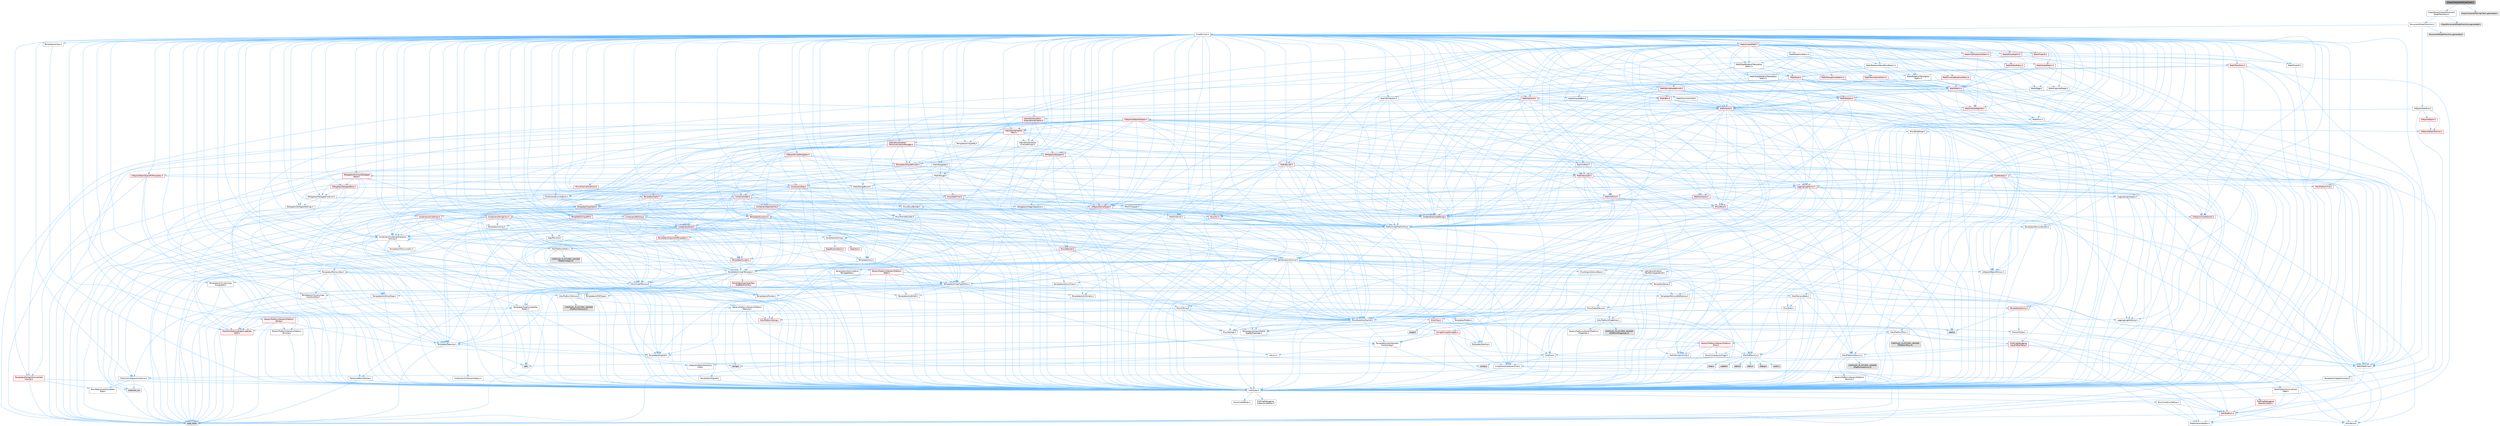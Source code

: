 digraph "ChaosCharacterFallingCheck.h"
{
 // INTERACTIVE_SVG=YES
 // LATEX_PDF_SIZE
  bgcolor="transparent";
  edge [fontname=Helvetica,fontsize=10,labelfontname=Helvetica,labelfontsize=10];
  node [fontname=Helvetica,fontsize=10,shape=box,height=0.2,width=0.4];
  Node1 [id="Node000001",label="ChaosCharacterFallingCheck.h",height=0.2,width=0.4,color="gray40", fillcolor="grey60", style="filled", fontcolor="black",tooltip=" "];
  Node1 -> Node2 [id="edge1_Node000001_Node000002",color="steelblue1",style="solid",tooltip=" "];
  Node2 [id="Node000002",label="ChaosMover/ChaosMovement\lModeTransition.h",height=0.2,width=0.4,color="grey40", fillcolor="white", style="filled",URL="$de/d88/ChaosMovementModeTransition_8h.html",tooltip=" "];
  Node2 -> Node3 [id="edge2_Node000002_Node000003",color="steelblue1",style="solid",tooltip=" "];
  Node3 [id="Node000003",label="MovementModeTransition.h",height=0.2,width=0.4,color="grey40", fillcolor="white", style="filled",URL="$da/d98/MovementModeTransition_8h.html",tooltip=" "];
  Node3 -> Node4 [id="edge3_Node000003_Node000004",color="steelblue1",style="solid",tooltip=" "];
  Node4 [id="Node000004",label="CoreMinimal.h",height=0.2,width=0.4,color="grey40", fillcolor="white", style="filled",URL="$d7/d67/CoreMinimal_8h.html",tooltip=" "];
  Node4 -> Node5 [id="edge4_Node000004_Node000005",color="steelblue1",style="solid",tooltip=" "];
  Node5 [id="Node000005",label="CoreTypes.h",height=0.2,width=0.4,color="grey40", fillcolor="white", style="filled",URL="$dc/dec/CoreTypes_8h.html",tooltip=" "];
  Node5 -> Node6 [id="edge5_Node000005_Node000006",color="steelblue1",style="solid",tooltip=" "];
  Node6 [id="Node000006",label="HAL/Platform.h",height=0.2,width=0.4,color="red", fillcolor="#FFF0F0", style="filled",URL="$d9/dd0/Platform_8h.html",tooltip=" "];
  Node6 -> Node7 [id="edge6_Node000006_Node000007",color="steelblue1",style="solid",tooltip=" "];
  Node7 [id="Node000007",label="Misc/Build.h",height=0.2,width=0.4,color="grey40", fillcolor="white", style="filled",URL="$d3/dbb/Build_8h.html",tooltip=" "];
  Node6 -> Node9 [id="edge7_Node000006_Node000009",color="steelblue1",style="solid",tooltip=" "];
  Node9 [id="Node000009",label="type_traits",height=0.2,width=0.4,color="grey60", fillcolor="#E0E0E0", style="filled",tooltip=" "];
  Node6 -> Node10 [id="edge8_Node000006_Node000010",color="steelblue1",style="solid",tooltip=" "];
  Node10 [id="Node000010",label="PreprocessorHelpers.h",height=0.2,width=0.4,color="grey40", fillcolor="white", style="filled",URL="$db/ddb/PreprocessorHelpers_8h.html",tooltip=" "];
  Node5 -> Node16 [id="edge9_Node000005_Node000016",color="steelblue1",style="solid",tooltip=" "];
  Node16 [id="Node000016",label="ProfilingDebugging\l/UMemoryDefines.h",height=0.2,width=0.4,color="grey40", fillcolor="white", style="filled",URL="$d2/da2/UMemoryDefines_8h.html",tooltip=" "];
  Node5 -> Node17 [id="edge10_Node000005_Node000017",color="steelblue1",style="solid",tooltip=" "];
  Node17 [id="Node000017",label="Misc/CoreMiscDefines.h",height=0.2,width=0.4,color="grey40", fillcolor="white", style="filled",URL="$da/d38/CoreMiscDefines_8h.html",tooltip=" "];
  Node17 -> Node6 [id="edge11_Node000017_Node000006",color="steelblue1",style="solid",tooltip=" "];
  Node17 -> Node10 [id="edge12_Node000017_Node000010",color="steelblue1",style="solid",tooltip=" "];
  Node5 -> Node18 [id="edge13_Node000005_Node000018",color="steelblue1",style="solid",tooltip=" "];
  Node18 [id="Node000018",label="Misc/CoreDefines.h",height=0.2,width=0.4,color="grey40", fillcolor="white", style="filled",URL="$d3/dd2/CoreDefines_8h.html",tooltip=" "];
  Node4 -> Node19 [id="edge14_Node000004_Node000019",color="steelblue1",style="solid",tooltip=" "];
  Node19 [id="Node000019",label="CoreFwd.h",height=0.2,width=0.4,color="grey40", fillcolor="white", style="filled",URL="$d1/d1e/CoreFwd_8h.html",tooltip=" "];
  Node19 -> Node5 [id="edge15_Node000019_Node000005",color="steelblue1",style="solid",tooltip=" "];
  Node19 -> Node20 [id="edge16_Node000019_Node000020",color="steelblue1",style="solid",tooltip=" "];
  Node20 [id="Node000020",label="Containers/ContainersFwd.h",height=0.2,width=0.4,color="grey40", fillcolor="white", style="filled",URL="$d4/d0a/ContainersFwd_8h.html",tooltip=" "];
  Node20 -> Node6 [id="edge17_Node000020_Node000006",color="steelblue1",style="solid",tooltip=" "];
  Node20 -> Node5 [id="edge18_Node000020_Node000005",color="steelblue1",style="solid",tooltip=" "];
  Node20 -> Node21 [id="edge19_Node000020_Node000021",color="steelblue1",style="solid",tooltip=" "];
  Node21 [id="Node000021",label="Traits/IsContiguousContainer.h",height=0.2,width=0.4,color="grey40", fillcolor="white", style="filled",URL="$d5/d3c/IsContiguousContainer_8h.html",tooltip=" "];
  Node21 -> Node5 [id="edge20_Node000021_Node000005",color="steelblue1",style="solid",tooltip=" "];
  Node21 -> Node22 [id="edge21_Node000021_Node000022",color="steelblue1",style="solid",tooltip=" "];
  Node22 [id="Node000022",label="Misc/StaticAssertComplete\lType.h",height=0.2,width=0.4,color="grey40", fillcolor="white", style="filled",URL="$d5/d4e/StaticAssertCompleteType_8h.html",tooltip=" "];
  Node21 -> Node23 [id="edge22_Node000021_Node000023",color="steelblue1",style="solid",tooltip=" "];
  Node23 [id="Node000023",label="initializer_list",height=0.2,width=0.4,color="grey60", fillcolor="#E0E0E0", style="filled",tooltip=" "];
  Node19 -> Node24 [id="edge23_Node000019_Node000024",color="steelblue1",style="solid",tooltip=" "];
  Node24 [id="Node000024",label="Math/MathFwd.h",height=0.2,width=0.4,color="grey40", fillcolor="white", style="filled",URL="$d2/d10/MathFwd_8h.html",tooltip=" "];
  Node24 -> Node6 [id="edge24_Node000024_Node000006",color="steelblue1",style="solid",tooltip=" "];
  Node19 -> Node25 [id="edge25_Node000019_Node000025",color="steelblue1",style="solid",tooltip=" "];
  Node25 [id="Node000025",label="UObject/UObjectHierarchy\lFwd.h",height=0.2,width=0.4,color="grey40", fillcolor="white", style="filled",URL="$d3/d13/UObjectHierarchyFwd_8h.html",tooltip=" "];
  Node4 -> Node25 [id="edge26_Node000004_Node000025",color="steelblue1",style="solid",tooltip=" "];
  Node4 -> Node20 [id="edge27_Node000004_Node000020",color="steelblue1",style="solid",tooltip=" "];
  Node4 -> Node26 [id="edge28_Node000004_Node000026",color="steelblue1",style="solid",tooltip=" "];
  Node26 [id="Node000026",label="Misc/VarArgs.h",height=0.2,width=0.4,color="grey40", fillcolor="white", style="filled",URL="$d5/d6f/VarArgs_8h.html",tooltip=" "];
  Node26 -> Node5 [id="edge29_Node000026_Node000005",color="steelblue1",style="solid",tooltip=" "];
  Node4 -> Node27 [id="edge30_Node000004_Node000027",color="steelblue1",style="solid",tooltip=" "];
  Node27 [id="Node000027",label="Logging/LogVerbosity.h",height=0.2,width=0.4,color="grey40", fillcolor="white", style="filled",URL="$d2/d8f/LogVerbosity_8h.html",tooltip=" "];
  Node27 -> Node5 [id="edge31_Node000027_Node000005",color="steelblue1",style="solid",tooltip=" "];
  Node4 -> Node28 [id="edge32_Node000004_Node000028",color="steelblue1",style="solid",tooltip=" "];
  Node28 [id="Node000028",label="Misc/OutputDevice.h",height=0.2,width=0.4,color="grey40", fillcolor="white", style="filled",URL="$d7/d32/OutputDevice_8h.html",tooltip=" "];
  Node28 -> Node19 [id="edge33_Node000028_Node000019",color="steelblue1",style="solid",tooltip=" "];
  Node28 -> Node5 [id="edge34_Node000028_Node000005",color="steelblue1",style="solid",tooltip=" "];
  Node28 -> Node27 [id="edge35_Node000028_Node000027",color="steelblue1",style="solid",tooltip=" "];
  Node28 -> Node26 [id="edge36_Node000028_Node000026",color="steelblue1",style="solid",tooltip=" "];
  Node28 -> Node29 [id="edge37_Node000028_Node000029",color="steelblue1",style="solid",tooltip=" "];
  Node29 [id="Node000029",label="Templates/IsArrayOrRefOf\lTypeByPredicate.h",height=0.2,width=0.4,color="grey40", fillcolor="white", style="filled",URL="$d6/da1/IsArrayOrRefOfTypeByPredicate_8h.html",tooltip=" "];
  Node29 -> Node5 [id="edge38_Node000029_Node000005",color="steelblue1",style="solid",tooltip=" "];
  Node28 -> Node30 [id="edge39_Node000028_Node000030",color="steelblue1",style="solid",tooltip=" "];
  Node30 [id="Node000030",label="Templates/IsValidVariadic\lFunctionArg.h",height=0.2,width=0.4,color="grey40", fillcolor="white", style="filled",URL="$d0/dc8/IsValidVariadicFunctionArg_8h.html",tooltip=" "];
  Node30 -> Node5 [id="edge40_Node000030_Node000005",color="steelblue1",style="solid",tooltip=" "];
  Node30 -> Node31 [id="edge41_Node000030_Node000031",color="steelblue1",style="solid",tooltip=" "];
  Node31 [id="Node000031",label="IsEnum.h",height=0.2,width=0.4,color="grey40", fillcolor="white", style="filled",URL="$d4/de5/IsEnum_8h.html",tooltip=" "];
  Node30 -> Node9 [id="edge42_Node000030_Node000009",color="steelblue1",style="solid",tooltip=" "];
  Node28 -> Node32 [id="edge43_Node000028_Node000032",color="steelblue1",style="solid",tooltip=" "];
  Node32 [id="Node000032",label="Traits/IsCharEncodingCompatible\lWith.h",height=0.2,width=0.4,color="red", fillcolor="#FFF0F0", style="filled",URL="$df/dd1/IsCharEncodingCompatibleWith_8h.html",tooltip=" "];
  Node32 -> Node9 [id="edge44_Node000032_Node000009",color="steelblue1",style="solid",tooltip=" "];
  Node4 -> Node34 [id="edge45_Node000004_Node000034",color="steelblue1",style="solid",tooltip=" "];
  Node34 [id="Node000034",label="HAL/PlatformCrt.h",height=0.2,width=0.4,color="grey40", fillcolor="white", style="filled",URL="$d8/d75/PlatformCrt_8h.html",tooltip=" "];
  Node34 -> Node35 [id="edge46_Node000034_Node000035",color="steelblue1",style="solid",tooltip=" "];
  Node35 [id="Node000035",label="new",height=0.2,width=0.4,color="grey60", fillcolor="#E0E0E0", style="filled",tooltip=" "];
  Node34 -> Node36 [id="edge47_Node000034_Node000036",color="steelblue1",style="solid",tooltip=" "];
  Node36 [id="Node000036",label="wchar.h",height=0.2,width=0.4,color="grey60", fillcolor="#E0E0E0", style="filled",tooltip=" "];
  Node34 -> Node37 [id="edge48_Node000034_Node000037",color="steelblue1",style="solid",tooltip=" "];
  Node37 [id="Node000037",label="stddef.h",height=0.2,width=0.4,color="grey60", fillcolor="#E0E0E0", style="filled",tooltip=" "];
  Node34 -> Node38 [id="edge49_Node000034_Node000038",color="steelblue1",style="solid",tooltip=" "];
  Node38 [id="Node000038",label="stdlib.h",height=0.2,width=0.4,color="grey60", fillcolor="#E0E0E0", style="filled",tooltip=" "];
  Node34 -> Node39 [id="edge50_Node000034_Node000039",color="steelblue1",style="solid",tooltip=" "];
  Node39 [id="Node000039",label="stdio.h",height=0.2,width=0.4,color="grey60", fillcolor="#E0E0E0", style="filled",tooltip=" "];
  Node34 -> Node40 [id="edge51_Node000034_Node000040",color="steelblue1",style="solid",tooltip=" "];
  Node40 [id="Node000040",label="stdarg.h",height=0.2,width=0.4,color="grey60", fillcolor="#E0E0E0", style="filled",tooltip=" "];
  Node34 -> Node41 [id="edge52_Node000034_Node000041",color="steelblue1",style="solid",tooltip=" "];
  Node41 [id="Node000041",label="math.h",height=0.2,width=0.4,color="grey60", fillcolor="#E0E0E0", style="filled",tooltip=" "];
  Node34 -> Node42 [id="edge53_Node000034_Node000042",color="steelblue1",style="solid",tooltip=" "];
  Node42 [id="Node000042",label="float.h",height=0.2,width=0.4,color="grey60", fillcolor="#E0E0E0", style="filled",tooltip=" "];
  Node34 -> Node43 [id="edge54_Node000034_Node000043",color="steelblue1",style="solid",tooltip=" "];
  Node43 [id="Node000043",label="string.h",height=0.2,width=0.4,color="grey60", fillcolor="#E0E0E0", style="filled",tooltip=" "];
  Node4 -> Node44 [id="edge55_Node000004_Node000044",color="steelblue1",style="solid",tooltip=" "];
  Node44 [id="Node000044",label="HAL/PlatformMisc.h",height=0.2,width=0.4,color="grey40", fillcolor="white", style="filled",URL="$d0/df5/PlatformMisc_8h.html",tooltip=" "];
  Node44 -> Node5 [id="edge56_Node000044_Node000005",color="steelblue1",style="solid",tooltip=" "];
  Node44 -> Node45 [id="edge57_Node000044_Node000045",color="steelblue1",style="solid",tooltip=" "];
  Node45 [id="Node000045",label="GenericPlatform/GenericPlatform\lMisc.h",height=0.2,width=0.4,color="red", fillcolor="#FFF0F0", style="filled",URL="$db/d9a/GenericPlatformMisc_8h.html",tooltip=" "];
  Node45 -> Node19 [id="edge58_Node000045_Node000019",color="steelblue1",style="solid",tooltip=" "];
  Node45 -> Node5 [id="edge59_Node000045_Node000005",color="steelblue1",style="solid",tooltip=" "];
  Node45 -> Node34 [id="edge60_Node000045_Node000034",color="steelblue1",style="solid",tooltip=" "];
  Node45 -> Node49 [id="edge61_Node000045_Node000049",color="steelblue1",style="solid",tooltip=" "];
  Node49 [id="Node000049",label="Math/NumericLimits.h",height=0.2,width=0.4,color="grey40", fillcolor="white", style="filled",URL="$df/d1b/NumericLimits_8h.html",tooltip=" "];
  Node49 -> Node5 [id="edge62_Node000049_Node000005",color="steelblue1",style="solid",tooltip=" "];
  Node45 -> Node50 [id="edge63_Node000045_Node000050",color="steelblue1",style="solid",tooltip=" "];
  Node50 [id="Node000050",label="Misc/CompressionFlags.h",height=0.2,width=0.4,color="grey40", fillcolor="white", style="filled",URL="$d9/d76/CompressionFlags_8h.html",tooltip=" "];
  Node44 -> Node54 [id="edge64_Node000044_Node000054",color="steelblue1",style="solid",tooltip=" "];
  Node54 [id="Node000054",label="COMPILED_PLATFORM_HEADER\l(PlatformMisc.h)",height=0.2,width=0.4,color="grey60", fillcolor="#E0E0E0", style="filled",tooltip=" "];
  Node44 -> Node55 [id="edge65_Node000044_Node000055",color="steelblue1",style="solid",tooltip=" "];
  Node55 [id="Node000055",label="ProfilingDebugging\l/CpuProfilerTrace.h",height=0.2,width=0.4,color="red", fillcolor="#FFF0F0", style="filled",URL="$da/dcb/CpuProfilerTrace_8h.html",tooltip=" "];
  Node55 -> Node5 [id="edge66_Node000055_Node000005",color="steelblue1",style="solid",tooltip=" "];
  Node55 -> Node20 [id="edge67_Node000055_Node000020",color="steelblue1",style="solid",tooltip=" "];
  Node55 -> Node56 [id="edge68_Node000055_Node000056",color="steelblue1",style="solid",tooltip=" "];
  Node56 [id="Node000056",label="HAL/PlatformAtomics.h",height=0.2,width=0.4,color="grey40", fillcolor="white", style="filled",URL="$d3/d36/PlatformAtomics_8h.html",tooltip=" "];
  Node56 -> Node5 [id="edge69_Node000056_Node000005",color="steelblue1",style="solid",tooltip=" "];
  Node56 -> Node57 [id="edge70_Node000056_Node000057",color="steelblue1",style="solid",tooltip=" "];
  Node57 [id="Node000057",label="GenericPlatform/GenericPlatform\lAtomics.h",height=0.2,width=0.4,color="grey40", fillcolor="white", style="filled",URL="$da/d72/GenericPlatformAtomics_8h.html",tooltip=" "];
  Node57 -> Node5 [id="edge71_Node000057_Node000005",color="steelblue1",style="solid",tooltip=" "];
  Node56 -> Node58 [id="edge72_Node000056_Node000058",color="steelblue1",style="solid",tooltip=" "];
  Node58 [id="Node000058",label="COMPILED_PLATFORM_HEADER\l(PlatformAtomics.h)",height=0.2,width=0.4,color="grey60", fillcolor="#E0E0E0", style="filled",tooltip=" "];
  Node55 -> Node10 [id="edge73_Node000055_Node000010",color="steelblue1",style="solid",tooltip=" "];
  Node55 -> Node7 [id="edge74_Node000055_Node000007",color="steelblue1",style="solid",tooltip=" "];
  Node4 -> Node63 [id="edge75_Node000004_Node000063",color="steelblue1",style="solid",tooltip=" "];
  Node63 [id="Node000063",label="Misc/AssertionMacros.h",height=0.2,width=0.4,color="grey40", fillcolor="white", style="filled",URL="$d0/dfa/AssertionMacros_8h.html",tooltip=" "];
  Node63 -> Node5 [id="edge76_Node000063_Node000005",color="steelblue1",style="solid",tooltip=" "];
  Node63 -> Node6 [id="edge77_Node000063_Node000006",color="steelblue1",style="solid",tooltip=" "];
  Node63 -> Node44 [id="edge78_Node000063_Node000044",color="steelblue1",style="solid",tooltip=" "];
  Node63 -> Node10 [id="edge79_Node000063_Node000010",color="steelblue1",style="solid",tooltip=" "];
  Node63 -> Node64 [id="edge80_Node000063_Node000064",color="steelblue1",style="solid",tooltip=" "];
  Node64 [id="Node000064",label="Templates/EnableIf.h",height=0.2,width=0.4,color="grey40", fillcolor="white", style="filled",URL="$d7/d60/EnableIf_8h.html",tooltip=" "];
  Node64 -> Node5 [id="edge81_Node000064_Node000005",color="steelblue1",style="solid",tooltip=" "];
  Node63 -> Node29 [id="edge82_Node000063_Node000029",color="steelblue1",style="solid",tooltip=" "];
  Node63 -> Node30 [id="edge83_Node000063_Node000030",color="steelblue1",style="solid",tooltip=" "];
  Node63 -> Node32 [id="edge84_Node000063_Node000032",color="steelblue1",style="solid",tooltip=" "];
  Node63 -> Node26 [id="edge85_Node000063_Node000026",color="steelblue1",style="solid",tooltip=" "];
  Node63 -> Node65 [id="edge86_Node000063_Node000065",color="steelblue1",style="solid",tooltip=" "];
  Node65 [id="Node000065",label="String/FormatStringSan.h",height=0.2,width=0.4,color="red", fillcolor="#FFF0F0", style="filled",URL="$d3/d8b/FormatStringSan_8h.html",tooltip=" "];
  Node65 -> Node9 [id="edge87_Node000065_Node000009",color="steelblue1",style="solid",tooltip=" "];
  Node65 -> Node5 [id="edge88_Node000065_Node000005",color="steelblue1",style="solid",tooltip=" "];
  Node65 -> Node66 [id="edge89_Node000065_Node000066",color="steelblue1",style="solid",tooltip=" "];
  Node66 [id="Node000066",label="Templates/Requires.h",height=0.2,width=0.4,color="grey40", fillcolor="white", style="filled",URL="$dc/d96/Requires_8h.html",tooltip=" "];
  Node66 -> Node64 [id="edge90_Node000066_Node000064",color="steelblue1",style="solid",tooltip=" "];
  Node66 -> Node9 [id="edge91_Node000066_Node000009",color="steelblue1",style="solid",tooltip=" "];
  Node65 -> Node67 [id="edge92_Node000065_Node000067",color="steelblue1",style="solid",tooltip=" "];
  Node67 [id="Node000067",label="Templates/Identity.h",height=0.2,width=0.4,color="grey40", fillcolor="white", style="filled",URL="$d0/dd5/Identity_8h.html",tooltip=" "];
  Node65 -> Node30 [id="edge93_Node000065_Node000030",color="steelblue1",style="solid",tooltip=" "];
  Node65 -> Node20 [id="edge94_Node000065_Node000020",color="steelblue1",style="solid",tooltip=" "];
  Node63 -> Node71 [id="edge95_Node000063_Node000071",color="steelblue1",style="solid",tooltip=" "];
  Node71 [id="Node000071",label="atomic",height=0.2,width=0.4,color="grey60", fillcolor="#E0E0E0", style="filled",tooltip=" "];
  Node4 -> Node72 [id="edge96_Node000004_Node000072",color="steelblue1",style="solid",tooltip=" "];
  Node72 [id="Node000072",label="Templates/IsPointer.h",height=0.2,width=0.4,color="grey40", fillcolor="white", style="filled",URL="$d7/d05/IsPointer_8h.html",tooltip=" "];
  Node72 -> Node5 [id="edge97_Node000072_Node000005",color="steelblue1",style="solid",tooltip=" "];
  Node4 -> Node73 [id="edge98_Node000004_Node000073",color="steelblue1",style="solid",tooltip=" "];
  Node73 [id="Node000073",label="HAL/PlatformMemory.h",height=0.2,width=0.4,color="grey40", fillcolor="white", style="filled",URL="$de/d68/PlatformMemory_8h.html",tooltip=" "];
  Node73 -> Node5 [id="edge99_Node000073_Node000005",color="steelblue1",style="solid",tooltip=" "];
  Node73 -> Node74 [id="edge100_Node000073_Node000074",color="steelblue1",style="solid",tooltip=" "];
  Node74 [id="Node000074",label="GenericPlatform/GenericPlatform\lMemory.h",height=0.2,width=0.4,color="grey40", fillcolor="white", style="filled",URL="$dd/d22/GenericPlatformMemory_8h.html",tooltip=" "];
  Node74 -> Node19 [id="edge101_Node000074_Node000019",color="steelblue1",style="solid",tooltip=" "];
  Node74 -> Node5 [id="edge102_Node000074_Node000005",color="steelblue1",style="solid",tooltip=" "];
  Node74 -> Node75 [id="edge103_Node000074_Node000075",color="steelblue1",style="solid",tooltip=" "];
  Node75 [id="Node000075",label="HAL/PlatformString.h",height=0.2,width=0.4,color="red", fillcolor="#FFF0F0", style="filled",URL="$db/db5/PlatformString_8h.html",tooltip=" "];
  Node75 -> Node5 [id="edge104_Node000075_Node000005",color="steelblue1",style="solid",tooltip=" "];
  Node74 -> Node43 [id="edge105_Node000074_Node000043",color="steelblue1",style="solid",tooltip=" "];
  Node74 -> Node36 [id="edge106_Node000074_Node000036",color="steelblue1",style="solid",tooltip=" "];
  Node73 -> Node77 [id="edge107_Node000073_Node000077",color="steelblue1",style="solid",tooltip=" "];
  Node77 [id="Node000077",label="COMPILED_PLATFORM_HEADER\l(PlatformMemory.h)",height=0.2,width=0.4,color="grey60", fillcolor="#E0E0E0", style="filled",tooltip=" "];
  Node4 -> Node56 [id="edge108_Node000004_Node000056",color="steelblue1",style="solid",tooltip=" "];
  Node4 -> Node78 [id="edge109_Node000004_Node000078",color="steelblue1",style="solid",tooltip=" "];
  Node78 [id="Node000078",label="Misc/Exec.h",height=0.2,width=0.4,color="grey40", fillcolor="white", style="filled",URL="$de/ddb/Exec_8h.html",tooltip=" "];
  Node78 -> Node5 [id="edge110_Node000078_Node000005",color="steelblue1",style="solid",tooltip=" "];
  Node78 -> Node63 [id="edge111_Node000078_Node000063",color="steelblue1",style="solid",tooltip=" "];
  Node4 -> Node79 [id="edge112_Node000004_Node000079",color="steelblue1",style="solid",tooltip=" "];
  Node79 [id="Node000079",label="HAL/MemoryBase.h",height=0.2,width=0.4,color="grey40", fillcolor="white", style="filled",URL="$d6/d9f/MemoryBase_8h.html",tooltip=" "];
  Node79 -> Node5 [id="edge113_Node000079_Node000005",color="steelblue1",style="solid",tooltip=" "];
  Node79 -> Node56 [id="edge114_Node000079_Node000056",color="steelblue1",style="solid",tooltip=" "];
  Node79 -> Node34 [id="edge115_Node000079_Node000034",color="steelblue1",style="solid",tooltip=" "];
  Node79 -> Node78 [id="edge116_Node000079_Node000078",color="steelblue1",style="solid",tooltip=" "];
  Node79 -> Node28 [id="edge117_Node000079_Node000028",color="steelblue1",style="solid",tooltip=" "];
  Node79 -> Node80 [id="edge118_Node000079_Node000080",color="steelblue1",style="solid",tooltip=" "];
  Node80 [id="Node000080",label="Templates/Atomic.h",height=0.2,width=0.4,color="red", fillcolor="#FFF0F0", style="filled",URL="$d3/d91/Atomic_8h.html",tooltip=" "];
  Node80 -> Node88 [id="edge119_Node000080_Node000088",color="steelblue1",style="solid",tooltip=" "];
  Node88 [id="Node000088",label="Traits/IntType.h",height=0.2,width=0.4,color="grey40", fillcolor="white", style="filled",URL="$d7/deb/IntType_8h.html",tooltip=" "];
  Node88 -> Node6 [id="edge120_Node000088_Node000006",color="steelblue1",style="solid",tooltip=" "];
  Node80 -> Node71 [id="edge121_Node000080_Node000071",color="steelblue1",style="solid",tooltip=" "];
  Node4 -> Node89 [id="edge122_Node000004_Node000089",color="steelblue1",style="solid",tooltip=" "];
  Node89 [id="Node000089",label="HAL/UnrealMemory.h",height=0.2,width=0.4,color="grey40", fillcolor="white", style="filled",URL="$d9/d96/UnrealMemory_8h.html",tooltip=" "];
  Node89 -> Node5 [id="edge123_Node000089_Node000005",color="steelblue1",style="solid",tooltip=" "];
  Node89 -> Node74 [id="edge124_Node000089_Node000074",color="steelblue1",style="solid",tooltip=" "];
  Node89 -> Node79 [id="edge125_Node000089_Node000079",color="steelblue1",style="solid",tooltip=" "];
  Node89 -> Node73 [id="edge126_Node000089_Node000073",color="steelblue1",style="solid",tooltip=" "];
  Node89 -> Node90 [id="edge127_Node000089_Node000090",color="steelblue1",style="solid",tooltip=" "];
  Node90 [id="Node000090",label="ProfilingDebugging\l/MemoryTrace.h",height=0.2,width=0.4,color="red", fillcolor="#FFF0F0", style="filled",URL="$da/dd7/MemoryTrace_8h.html",tooltip=" "];
  Node90 -> Node6 [id="edge128_Node000090_Node000006",color="steelblue1",style="solid",tooltip=" "];
  Node89 -> Node72 [id="edge129_Node000089_Node000072",color="steelblue1",style="solid",tooltip=" "];
  Node4 -> Node91 [id="edge130_Node000004_Node000091",color="steelblue1",style="solid",tooltip=" "];
  Node91 [id="Node000091",label="Templates/IsArithmetic.h",height=0.2,width=0.4,color="grey40", fillcolor="white", style="filled",URL="$d2/d5d/IsArithmetic_8h.html",tooltip=" "];
  Node91 -> Node5 [id="edge131_Node000091_Node000005",color="steelblue1",style="solid",tooltip=" "];
  Node4 -> Node85 [id="edge132_Node000004_Node000085",color="steelblue1",style="solid",tooltip=" "];
  Node85 [id="Node000085",label="Templates/AndOrNot.h",height=0.2,width=0.4,color="grey40", fillcolor="white", style="filled",URL="$db/d0a/AndOrNot_8h.html",tooltip=" "];
  Node85 -> Node5 [id="edge133_Node000085_Node000005",color="steelblue1",style="solid",tooltip=" "];
  Node4 -> Node92 [id="edge134_Node000004_Node000092",color="steelblue1",style="solid",tooltip=" "];
  Node92 [id="Node000092",label="Templates/IsPODType.h",height=0.2,width=0.4,color="grey40", fillcolor="white", style="filled",URL="$d7/db1/IsPODType_8h.html",tooltip=" "];
  Node92 -> Node5 [id="edge135_Node000092_Node000005",color="steelblue1",style="solid",tooltip=" "];
  Node4 -> Node93 [id="edge136_Node000004_Node000093",color="steelblue1",style="solid",tooltip=" "];
  Node93 [id="Node000093",label="Templates/IsUECoreType.h",height=0.2,width=0.4,color="grey40", fillcolor="white", style="filled",URL="$d1/db8/IsUECoreType_8h.html",tooltip=" "];
  Node93 -> Node5 [id="edge137_Node000093_Node000005",color="steelblue1",style="solid",tooltip=" "];
  Node93 -> Node9 [id="edge138_Node000093_Node000009",color="steelblue1",style="solid",tooltip=" "];
  Node4 -> Node86 [id="edge139_Node000004_Node000086",color="steelblue1",style="solid",tooltip=" "];
  Node86 [id="Node000086",label="Templates/IsTriviallyCopy\lConstructible.h",height=0.2,width=0.4,color="grey40", fillcolor="white", style="filled",URL="$d3/d78/IsTriviallyCopyConstructible_8h.html",tooltip=" "];
  Node86 -> Node5 [id="edge140_Node000086_Node000005",color="steelblue1",style="solid",tooltip=" "];
  Node86 -> Node9 [id="edge141_Node000086_Node000009",color="steelblue1",style="solid",tooltip=" "];
  Node4 -> Node94 [id="edge142_Node000004_Node000094",color="steelblue1",style="solid",tooltip=" "];
  Node94 [id="Node000094",label="Templates/UnrealTypeTraits.h",height=0.2,width=0.4,color="grey40", fillcolor="white", style="filled",URL="$d2/d2d/UnrealTypeTraits_8h.html",tooltip=" "];
  Node94 -> Node5 [id="edge143_Node000094_Node000005",color="steelblue1",style="solid",tooltip=" "];
  Node94 -> Node72 [id="edge144_Node000094_Node000072",color="steelblue1",style="solid",tooltip=" "];
  Node94 -> Node63 [id="edge145_Node000094_Node000063",color="steelblue1",style="solid",tooltip=" "];
  Node94 -> Node85 [id="edge146_Node000094_Node000085",color="steelblue1",style="solid",tooltip=" "];
  Node94 -> Node64 [id="edge147_Node000094_Node000064",color="steelblue1",style="solid",tooltip=" "];
  Node94 -> Node91 [id="edge148_Node000094_Node000091",color="steelblue1",style="solid",tooltip=" "];
  Node94 -> Node31 [id="edge149_Node000094_Node000031",color="steelblue1",style="solid",tooltip=" "];
  Node94 -> Node95 [id="edge150_Node000094_Node000095",color="steelblue1",style="solid",tooltip=" "];
  Node95 [id="Node000095",label="Templates/Models.h",height=0.2,width=0.4,color="grey40", fillcolor="white", style="filled",URL="$d3/d0c/Models_8h.html",tooltip=" "];
  Node95 -> Node67 [id="edge151_Node000095_Node000067",color="steelblue1",style="solid",tooltip=" "];
  Node94 -> Node92 [id="edge152_Node000094_Node000092",color="steelblue1",style="solid",tooltip=" "];
  Node94 -> Node93 [id="edge153_Node000094_Node000093",color="steelblue1",style="solid",tooltip=" "];
  Node94 -> Node86 [id="edge154_Node000094_Node000086",color="steelblue1",style="solid",tooltip=" "];
  Node4 -> Node64 [id="edge155_Node000004_Node000064",color="steelblue1",style="solid",tooltip=" "];
  Node4 -> Node96 [id="edge156_Node000004_Node000096",color="steelblue1",style="solid",tooltip=" "];
  Node96 [id="Node000096",label="Templates/RemoveReference.h",height=0.2,width=0.4,color="grey40", fillcolor="white", style="filled",URL="$da/dbe/RemoveReference_8h.html",tooltip=" "];
  Node96 -> Node5 [id="edge157_Node000096_Node000005",color="steelblue1",style="solid",tooltip=" "];
  Node4 -> Node97 [id="edge158_Node000004_Node000097",color="steelblue1",style="solid",tooltip=" "];
  Node97 [id="Node000097",label="Templates/IntegralConstant.h",height=0.2,width=0.4,color="grey40", fillcolor="white", style="filled",URL="$db/d1b/IntegralConstant_8h.html",tooltip=" "];
  Node97 -> Node5 [id="edge159_Node000097_Node000005",color="steelblue1",style="solid",tooltip=" "];
  Node4 -> Node98 [id="edge160_Node000004_Node000098",color="steelblue1",style="solid",tooltip=" "];
  Node98 [id="Node000098",label="Templates/IsClass.h",height=0.2,width=0.4,color="grey40", fillcolor="white", style="filled",URL="$db/dcb/IsClass_8h.html",tooltip=" "];
  Node98 -> Node5 [id="edge161_Node000098_Node000005",color="steelblue1",style="solid",tooltip=" "];
  Node4 -> Node99 [id="edge162_Node000004_Node000099",color="steelblue1",style="solid",tooltip=" "];
  Node99 [id="Node000099",label="Templates/TypeCompatible\lBytes.h",height=0.2,width=0.4,color="grey40", fillcolor="white", style="filled",URL="$df/d0a/TypeCompatibleBytes_8h.html",tooltip=" "];
  Node99 -> Node5 [id="edge163_Node000099_Node000005",color="steelblue1",style="solid",tooltip=" "];
  Node99 -> Node43 [id="edge164_Node000099_Node000043",color="steelblue1",style="solid",tooltip=" "];
  Node99 -> Node35 [id="edge165_Node000099_Node000035",color="steelblue1",style="solid",tooltip=" "];
  Node99 -> Node9 [id="edge166_Node000099_Node000009",color="steelblue1",style="solid",tooltip=" "];
  Node4 -> Node21 [id="edge167_Node000004_Node000021",color="steelblue1",style="solid",tooltip=" "];
  Node4 -> Node100 [id="edge168_Node000004_Node000100",color="steelblue1",style="solid",tooltip=" "];
  Node100 [id="Node000100",label="Templates/UnrealTemplate.h",height=0.2,width=0.4,color="grey40", fillcolor="white", style="filled",URL="$d4/d24/UnrealTemplate_8h.html",tooltip=" "];
  Node100 -> Node5 [id="edge169_Node000100_Node000005",color="steelblue1",style="solid",tooltip=" "];
  Node100 -> Node72 [id="edge170_Node000100_Node000072",color="steelblue1",style="solid",tooltip=" "];
  Node100 -> Node89 [id="edge171_Node000100_Node000089",color="steelblue1",style="solid",tooltip=" "];
  Node100 -> Node101 [id="edge172_Node000100_Node000101",color="steelblue1",style="solid",tooltip=" "];
  Node101 [id="Node000101",label="Templates/CopyQualifiers\lAndRefsFromTo.h",height=0.2,width=0.4,color="red", fillcolor="#FFF0F0", style="filled",URL="$d3/db3/CopyQualifiersAndRefsFromTo_8h.html",tooltip=" "];
  Node100 -> Node94 [id="edge173_Node000100_Node000094",color="steelblue1",style="solid",tooltip=" "];
  Node100 -> Node96 [id="edge174_Node000100_Node000096",color="steelblue1",style="solid",tooltip=" "];
  Node100 -> Node66 [id="edge175_Node000100_Node000066",color="steelblue1",style="solid",tooltip=" "];
  Node100 -> Node99 [id="edge176_Node000100_Node000099",color="steelblue1",style="solid",tooltip=" "];
  Node100 -> Node67 [id="edge177_Node000100_Node000067",color="steelblue1",style="solid",tooltip=" "];
  Node100 -> Node21 [id="edge178_Node000100_Node000021",color="steelblue1",style="solid",tooltip=" "];
  Node100 -> Node103 [id="edge179_Node000100_Node000103",color="steelblue1",style="solid",tooltip=" "];
  Node103 [id="Node000103",label="Traits/UseBitwiseSwap.h",height=0.2,width=0.4,color="grey40", fillcolor="white", style="filled",URL="$db/df3/UseBitwiseSwap_8h.html",tooltip=" "];
  Node103 -> Node5 [id="edge180_Node000103_Node000005",color="steelblue1",style="solid",tooltip=" "];
  Node103 -> Node9 [id="edge181_Node000103_Node000009",color="steelblue1",style="solid",tooltip=" "];
  Node100 -> Node9 [id="edge182_Node000100_Node000009",color="steelblue1",style="solid",tooltip=" "];
  Node4 -> Node49 [id="edge183_Node000004_Node000049",color="steelblue1",style="solid",tooltip=" "];
  Node4 -> Node104 [id="edge184_Node000004_Node000104",color="steelblue1",style="solid",tooltip=" "];
  Node104 [id="Node000104",label="HAL/PlatformMath.h",height=0.2,width=0.4,color="grey40", fillcolor="white", style="filled",URL="$dc/d53/PlatformMath_8h.html",tooltip=" "];
  Node104 -> Node5 [id="edge185_Node000104_Node000005",color="steelblue1",style="solid",tooltip=" "];
  Node104 -> Node105 [id="edge186_Node000104_Node000105",color="steelblue1",style="solid",tooltip=" "];
  Node105 [id="Node000105",label="GenericPlatform/GenericPlatform\lMath.h",height=0.2,width=0.4,color="red", fillcolor="#FFF0F0", style="filled",URL="$d5/d79/GenericPlatformMath_8h.html",tooltip=" "];
  Node105 -> Node5 [id="edge187_Node000105_Node000005",color="steelblue1",style="solid",tooltip=" "];
  Node105 -> Node20 [id="edge188_Node000105_Node000020",color="steelblue1",style="solid",tooltip=" "];
  Node105 -> Node34 [id="edge189_Node000105_Node000034",color="steelblue1",style="solid",tooltip=" "];
  Node105 -> Node85 [id="edge190_Node000105_Node000085",color="steelblue1",style="solid",tooltip=" "];
  Node105 -> Node106 [id="edge191_Node000105_Node000106",color="steelblue1",style="solid",tooltip=" "];
  Node106 [id="Node000106",label="Templates/Decay.h",height=0.2,width=0.4,color="grey40", fillcolor="white", style="filled",URL="$dd/d0f/Decay_8h.html",tooltip=" "];
  Node106 -> Node5 [id="edge192_Node000106_Node000005",color="steelblue1",style="solid",tooltip=" "];
  Node106 -> Node96 [id="edge193_Node000106_Node000096",color="steelblue1",style="solid",tooltip=" "];
  Node106 -> Node9 [id="edge194_Node000106_Node000009",color="steelblue1",style="solid",tooltip=" "];
  Node105 -> Node94 [id="edge195_Node000105_Node000094",color="steelblue1",style="solid",tooltip=" "];
  Node105 -> Node66 [id="edge196_Node000105_Node000066",color="steelblue1",style="solid",tooltip=" "];
  Node105 -> Node99 [id="edge197_Node000105_Node000099",color="steelblue1",style="solid",tooltip=" "];
  Node105 -> Node9 [id="edge198_Node000105_Node000009",color="steelblue1",style="solid",tooltip=" "];
  Node104 -> Node111 [id="edge199_Node000104_Node000111",color="steelblue1",style="solid",tooltip=" "];
  Node111 [id="Node000111",label="COMPILED_PLATFORM_HEADER\l(PlatformMath.h)",height=0.2,width=0.4,color="grey60", fillcolor="#E0E0E0", style="filled",tooltip=" "];
  Node4 -> Node87 [id="edge200_Node000004_Node000087",color="steelblue1",style="solid",tooltip=" "];
  Node87 [id="Node000087",label="Templates/IsTriviallyCopy\lAssignable.h",height=0.2,width=0.4,color="grey40", fillcolor="white", style="filled",URL="$d2/df2/IsTriviallyCopyAssignable_8h.html",tooltip=" "];
  Node87 -> Node5 [id="edge201_Node000087_Node000005",color="steelblue1",style="solid",tooltip=" "];
  Node87 -> Node9 [id="edge202_Node000087_Node000009",color="steelblue1",style="solid",tooltip=" "];
  Node4 -> Node112 [id="edge203_Node000004_Node000112",color="steelblue1",style="solid",tooltip=" "];
  Node112 [id="Node000112",label="Templates/MemoryOps.h",height=0.2,width=0.4,color="grey40", fillcolor="white", style="filled",URL="$db/dea/MemoryOps_8h.html",tooltip=" "];
  Node112 -> Node5 [id="edge204_Node000112_Node000005",color="steelblue1",style="solid",tooltip=" "];
  Node112 -> Node89 [id="edge205_Node000112_Node000089",color="steelblue1",style="solid",tooltip=" "];
  Node112 -> Node87 [id="edge206_Node000112_Node000087",color="steelblue1",style="solid",tooltip=" "];
  Node112 -> Node86 [id="edge207_Node000112_Node000086",color="steelblue1",style="solid",tooltip=" "];
  Node112 -> Node66 [id="edge208_Node000112_Node000066",color="steelblue1",style="solid",tooltip=" "];
  Node112 -> Node94 [id="edge209_Node000112_Node000094",color="steelblue1",style="solid",tooltip=" "];
  Node112 -> Node103 [id="edge210_Node000112_Node000103",color="steelblue1",style="solid",tooltip=" "];
  Node112 -> Node35 [id="edge211_Node000112_Node000035",color="steelblue1",style="solid",tooltip=" "];
  Node112 -> Node9 [id="edge212_Node000112_Node000009",color="steelblue1",style="solid",tooltip=" "];
  Node4 -> Node113 [id="edge213_Node000004_Node000113",color="steelblue1",style="solid",tooltip=" "];
  Node113 [id="Node000113",label="Containers/ContainerAllocation\lPolicies.h",height=0.2,width=0.4,color="grey40", fillcolor="white", style="filled",URL="$d7/dff/ContainerAllocationPolicies_8h.html",tooltip=" "];
  Node113 -> Node5 [id="edge214_Node000113_Node000005",color="steelblue1",style="solid",tooltip=" "];
  Node113 -> Node114 [id="edge215_Node000113_Node000114",color="steelblue1",style="solid",tooltip=" "];
  Node114 [id="Node000114",label="Containers/ContainerHelpers.h",height=0.2,width=0.4,color="grey40", fillcolor="white", style="filled",URL="$d7/d33/ContainerHelpers_8h.html",tooltip=" "];
  Node114 -> Node5 [id="edge216_Node000114_Node000005",color="steelblue1",style="solid",tooltip=" "];
  Node113 -> Node113 [id="edge217_Node000113_Node000113",color="steelblue1",style="solid",tooltip=" "];
  Node113 -> Node104 [id="edge218_Node000113_Node000104",color="steelblue1",style="solid",tooltip=" "];
  Node113 -> Node89 [id="edge219_Node000113_Node000089",color="steelblue1",style="solid",tooltip=" "];
  Node113 -> Node49 [id="edge220_Node000113_Node000049",color="steelblue1",style="solid",tooltip=" "];
  Node113 -> Node63 [id="edge221_Node000113_Node000063",color="steelblue1",style="solid",tooltip=" "];
  Node113 -> Node115 [id="edge222_Node000113_Node000115",color="steelblue1",style="solid",tooltip=" "];
  Node115 [id="Node000115",label="Templates/IsPolymorphic.h",height=0.2,width=0.4,color="grey40", fillcolor="white", style="filled",URL="$dc/d20/IsPolymorphic_8h.html",tooltip=" "];
  Node113 -> Node112 [id="edge223_Node000113_Node000112",color="steelblue1",style="solid",tooltip=" "];
  Node113 -> Node99 [id="edge224_Node000113_Node000099",color="steelblue1",style="solid",tooltip=" "];
  Node113 -> Node9 [id="edge225_Node000113_Node000009",color="steelblue1",style="solid",tooltip=" "];
  Node4 -> Node116 [id="edge226_Node000004_Node000116",color="steelblue1",style="solid",tooltip=" "];
  Node116 [id="Node000116",label="Templates/IsEnumClass.h",height=0.2,width=0.4,color="grey40", fillcolor="white", style="filled",URL="$d7/d15/IsEnumClass_8h.html",tooltip=" "];
  Node116 -> Node5 [id="edge227_Node000116_Node000005",color="steelblue1",style="solid",tooltip=" "];
  Node116 -> Node85 [id="edge228_Node000116_Node000085",color="steelblue1",style="solid",tooltip=" "];
  Node4 -> Node117 [id="edge229_Node000004_Node000117",color="steelblue1",style="solid",tooltip=" "];
  Node117 [id="Node000117",label="HAL/PlatformProperties.h",height=0.2,width=0.4,color="grey40", fillcolor="white", style="filled",URL="$d9/db0/PlatformProperties_8h.html",tooltip=" "];
  Node117 -> Node5 [id="edge230_Node000117_Node000005",color="steelblue1",style="solid",tooltip=" "];
  Node117 -> Node118 [id="edge231_Node000117_Node000118",color="steelblue1",style="solid",tooltip=" "];
  Node118 [id="Node000118",label="GenericPlatform/GenericPlatform\lProperties.h",height=0.2,width=0.4,color="grey40", fillcolor="white", style="filled",URL="$d2/dcd/GenericPlatformProperties_8h.html",tooltip=" "];
  Node118 -> Node5 [id="edge232_Node000118_Node000005",color="steelblue1",style="solid",tooltip=" "];
  Node118 -> Node45 [id="edge233_Node000118_Node000045",color="steelblue1",style="solid",tooltip=" "];
  Node117 -> Node119 [id="edge234_Node000117_Node000119",color="steelblue1",style="solid",tooltip=" "];
  Node119 [id="Node000119",label="COMPILED_PLATFORM_HEADER\l(PlatformProperties.h)",height=0.2,width=0.4,color="grey60", fillcolor="#E0E0E0", style="filled",tooltip=" "];
  Node4 -> Node120 [id="edge235_Node000004_Node000120",color="steelblue1",style="solid",tooltip=" "];
  Node120 [id="Node000120",label="Misc/EngineVersionBase.h",height=0.2,width=0.4,color="grey40", fillcolor="white", style="filled",URL="$d5/d2b/EngineVersionBase_8h.html",tooltip=" "];
  Node120 -> Node5 [id="edge236_Node000120_Node000005",color="steelblue1",style="solid",tooltip=" "];
  Node4 -> Node121 [id="edge237_Node000004_Node000121",color="steelblue1",style="solid",tooltip=" "];
  Node121 [id="Node000121",label="Internationalization\l/TextNamespaceFwd.h",height=0.2,width=0.4,color="grey40", fillcolor="white", style="filled",URL="$d8/d97/TextNamespaceFwd_8h.html",tooltip=" "];
  Node121 -> Node5 [id="edge238_Node000121_Node000005",color="steelblue1",style="solid",tooltip=" "];
  Node4 -> Node122 [id="edge239_Node000004_Node000122",color="steelblue1",style="solid",tooltip=" "];
  Node122 [id="Node000122",label="Serialization/Archive.h",height=0.2,width=0.4,color="grey40", fillcolor="white", style="filled",URL="$d7/d3b/Archive_8h.html",tooltip=" "];
  Node122 -> Node19 [id="edge240_Node000122_Node000019",color="steelblue1",style="solid",tooltip=" "];
  Node122 -> Node5 [id="edge241_Node000122_Node000005",color="steelblue1",style="solid",tooltip=" "];
  Node122 -> Node117 [id="edge242_Node000122_Node000117",color="steelblue1",style="solid",tooltip=" "];
  Node122 -> Node121 [id="edge243_Node000122_Node000121",color="steelblue1",style="solid",tooltip=" "];
  Node122 -> Node24 [id="edge244_Node000122_Node000024",color="steelblue1",style="solid",tooltip=" "];
  Node122 -> Node63 [id="edge245_Node000122_Node000063",color="steelblue1",style="solid",tooltip=" "];
  Node122 -> Node7 [id="edge246_Node000122_Node000007",color="steelblue1",style="solid",tooltip=" "];
  Node122 -> Node50 [id="edge247_Node000122_Node000050",color="steelblue1",style="solid",tooltip=" "];
  Node122 -> Node120 [id="edge248_Node000122_Node000120",color="steelblue1",style="solid",tooltip=" "];
  Node122 -> Node26 [id="edge249_Node000122_Node000026",color="steelblue1",style="solid",tooltip=" "];
  Node122 -> Node123 [id="edge250_Node000122_Node000123",color="steelblue1",style="solid",tooltip=" "];
  Node123 [id="Node000123",label="Serialization/ArchiveCook\lData.h",height=0.2,width=0.4,color="grey40", fillcolor="white", style="filled",URL="$dc/db6/ArchiveCookData_8h.html",tooltip=" "];
  Node123 -> Node6 [id="edge251_Node000123_Node000006",color="steelblue1",style="solid",tooltip=" "];
  Node122 -> Node124 [id="edge252_Node000122_Node000124",color="steelblue1",style="solid",tooltip=" "];
  Node124 [id="Node000124",label="Serialization/ArchiveSave\lPackageData.h",height=0.2,width=0.4,color="grey40", fillcolor="white", style="filled",URL="$d1/d37/ArchiveSavePackageData_8h.html",tooltip=" "];
  Node122 -> Node64 [id="edge253_Node000122_Node000064",color="steelblue1",style="solid",tooltip=" "];
  Node122 -> Node29 [id="edge254_Node000122_Node000029",color="steelblue1",style="solid",tooltip=" "];
  Node122 -> Node116 [id="edge255_Node000122_Node000116",color="steelblue1",style="solid",tooltip=" "];
  Node122 -> Node109 [id="edge256_Node000122_Node000109",color="steelblue1",style="solid",tooltip=" "];
  Node109 [id="Node000109",label="Templates/IsSigned.h",height=0.2,width=0.4,color="grey40", fillcolor="white", style="filled",URL="$d8/dd8/IsSigned_8h.html",tooltip=" "];
  Node109 -> Node5 [id="edge257_Node000109_Node000005",color="steelblue1",style="solid",tooltip=" "];
  Node122 -> Node30 [id="edge258_Node000122_Node000030",color="steelblue1",style="solid",tooltip=" "];
  Node122 -> Node100 [id="edge259_Node000122_Node000100",color="steelblue1",style="solid",tooltip=" "];
  Node122 -> Node32 [id="edge260_Node000122_Node000032",color="steelblue1",style="solid",tooltip=" "];
  Node122 -> Node125 [id="edge261_Node000122_Node000125",color="steelblue1",style="solid",tooltip=" "];
  Node125 [id="Node000125",label="UObject/ObjectVersion.h",height=0.2,width=0.4,color="grey40", fillcolor="white", style="filled",URL="$da/d63/ObjectVersion_8h.html",tooltip=" "];
  Node125 -> Node5 [id="edge262_Node000125_Node000005",color="steelblue1",style="solid",tooltip=" "];
  Node4 -> Node126 [id="edge263_Node000004_Node000126",color="steelblue1",style="solid",tooltip=" "];
  Node126 [id="Node000126",label="Templates/Less.h",height=0.2,width=0.4,color="grey40", fillcolor="white", style="filled",URL="$de/dc8/Less_8h.html",tooltip=" "];
  Node126 -> Node5 [id="edge264_Node000126_Node000005",color="steelblue1",style="solid",tooltip=" "];
  Node126 -> Node100 [id="edge265_Node000126_Node000100",color="steelblue1",style="solid",tooltip=" "];
  Node4 -> Node127 [id="edge266_Node000004_Node000127",color="steelblue1",style="solid",tooltip=" "];
  Node127 [id="Node000127",label="Templates/Sorting.h",height=0.2,width=0.4,color="grey40", fillcolor="white", style="filled",URL="$d3/d9e/Sorting_8h.html",tooltip=" "];
  Node127 -> Node5 [id="edge267_Node000127_Node000005",color="steelblue1",style="solid",tooltip=" "];
  Node127 -> Node128 [id="edge268_Node000127_Node000128",color="steelblue1",style="solid",tooltip=" "];
  Node128 [id="Node000128",label="Algo/BinarySearch.h",height=0.2,width=0.4,color="red", fillcolor="#FFF0F0", style="filled",URL="$db/db4/BinarySearch_8h.html",tooltip=" "];
  Node128 -> Node130 [id="edge269_Node000128_Node000130",color="steelblue1",style="solid",tooltip=" "];
  Node130 [id="Node000130",label="Templates/Invoke.h",height=0.2,width=0.4,color="red", fillcolor="#FFF0F0", style="filled",URL="$d7/deb/Invoke_8h.html",tooltip=" "];
  Node130 -> Node5 [id="edge270_Node000130_Node000005",color="steelblue1",style="solid",tooltip=" "];
  Node130 -> Node100 [id="edge271_Node000130_Node000100",color="steelblue1",style="solid",tooltip=" "];
  Node130 -> Node9 [id="edge272_Node000130_Node000009",color="steelblue1",style="solid",tooltip=" "];
  Node128 -> Node126 [id="edge273_Node000128_Node000126",color="steelblue1",style="solid",tooltip=" "];
  Node127 -> Node132 [id="edge274_Node000127_Node000132",color="steelblue1",style="solid",tooltip=" "];
  Node132 [id="Node000132",label="Algo/Sort.h",height=0.2,width=0.4,color="red", fillcolor="#FFF0F0", style="filled",URL="$d1/d87/Sort_8h.html",tooltip=" "];
  Node127 -> Node104 [id="edge275_Node000127_Node000104",color="steelblue1",style="solid",tooltip=" "];
  Node127 -> Node126 [id="edge276_Node000127_Node000126",color="steelblue1",style="solid",tooltip=" "];
  Node4 -> Node138 [id="edge277_Node000004_Node000138",color="steelblue1",style="solid",tooltip=" "];
  Node138 [id="Node000138",label="Misc/Char.h",height=0.2,width=0.4,color="red", fillcolor="#FFF0F0", style="filled",URL="$d0/d58/Char_8h.html",tooltip=" "];
  Node138 -> Node5 [id="edge278_Node000138_Node000005",color="steelblue1",style="solid",tooltip=" "];
  Node138 -> Node88 [id="edge279_Node000138_Node000088",color="steelblue1",style="solid",tooltip=" "];
  Node138 -> Node139 [id="edge280_Node000138_Node000139",color="steelblue1",style="solid",tooltip=" "];
  Node139 [id="Node000139",label="ctype.h",height=0.2,width=0.4,color="grey60", fillcolor="#E0E0E0", style="filled",tooltip=" "];
  Node138 -> Node9 [id="edge281_Node000138_Node000009",color="steelblue1",style="solid",tooltip=" "];
  Node4 -> Node141 [id="edge282_Node000004_Node000141",color="steelblue1",style="solid",tooltip=" "];
  Node141 [id="Node000141",label="GenericPlatform/GenericPlatform\lStricmp.h",height=0.2,width=0.4,color="grey40", fillcolor="white", style="filled",URL="$d2/d86/GenericPlatformStricmp_8h.html",tooltip=" "];
  Node141 -> Node5 [id="edge283_Node000141_Node000005",color="steelblue1",style="solid",tooltip=" "];
  Node4 -> Node142 [id="edge284_Node000004_Node000142",color="steelblue1",style="solid",tooltip=" "];
  Node142 [id="Node000142",label="GenericPlatform/GenericPlatform\lString.h",height=0.2,width=0.4,color="red", fillcolor="#FFF0F0", style="filled",URL="$dd/d20/GenericPlatformString_8h.html",tooltip=" "];
  Node142 -> Node5 [id="edge285_Node000142_Node000005",color="steelblue1",style="solid",tooltip=" "];
  Node142 -> Node141 [id="edge286_Node000142_Node000141",color="steelblue1",style="solid",tooltip=" "];
  Node142 -> Node64 [id="edge287_Node000142_Node000064",color="steelblue1",style="solid",tooltip=" "];
  Node142 -> Node32 [id="edge288_Node000142_Node000032",color="steelblue1",style="solid",tooltip=" "];
  Node142 -> Node9 [id="edge289_Node000142_Node000009",color="steelblue1",style="solid",tooltip=" "];
  Node4 -> Node75 [id="edge290_Node000004_Node000075",color="steelblue1",style="solid",tooltip=" "];
  Node4 -> Node145 [id="edge291_Node000004_Node000145",color="steelblue1",style="solid",tooltip=" "];
  Node145 [id="Node000145",label="Misc/CString.h",height=0.2,width=0.4,color="grey40", fillcolor="white", style="filled",URL="$d2/d49/CString_8h.html",tooltip=" "];
  Node145 -> Node5 [id="edge292_Node000145_Node000005",color="steelblue1",style="solid",tooltip=" "];
  Node145 -> Node34 [id="edge293_Node000145_Node000034",color="steelblue1",style="solid",tooltip=" "];
  Node145 -> Node75 [id="edge294_Node000145_Node000075",color="steelblue1",style="solid",tooltip=" "];
  Node145 -> Node63 [id="edge295_Node000145_Node000063",color="steelblue1",style="solid",tooltip=" "];
  Node145 -> Node138 [id="edge296_Node000145_Node000138",color="steelblue1",style="solid",tooltip=" "];
  Node145 -> Node26 [id="edge297_Node000145_Node000026",color="steelblue1",style="solid",tooltip=" "];
  Node145 -> Node29 [id="edge298_Node000145_Node000029",color="steelblue1",style="solid",tooltip=" "];
  Node145 -> Node30 [id="edge299_Node000145_Node000030",color="steelblue1",style="solid",tooltip=" "];
  Node145 -> Node32 [id="edge300_Node000145_Node000032",color="steelblue1",style="solid",tooltip=" "];
  Node4 -> Node146 [id="edge301_Node000004_Node000146",color="steelblue1",style="solid",tooltip=" "];
  Node146 [id="Node000146",label="Misc/Crc.h",height=0.2,width=0.4,color="red", fillcolor="#FFF0F0", style="filled",URL="$d4/dd2/Crc_8h.html",tooltip=" "];
  Node146 -> Node5 [id="edge302_Node000146_Node000005",color="steelblue1",style="solid",tooltip=" "];
  Node146 -> Node75 [id="edge303_Node000146_Node000075",color="steelblue1",style="solid",tooltip=" "];
  Node146 -> Node63 [id="edge304_Node000146_Node000063",color="steelblue1",style="solid",tooltip=" "];
  Node146 -> Node145 [id="edge305_Node000146_Node000145",color="steelblue1",style="solid",tooltip=" "];
  Node146 -> Node138 [id="edge306_Node000146_Node000138",color="steelblue1",style="solid",tooltip=" "];
  Node146 -> Node94 [id="edge307_Node000146_Node000094",color="steelblue1",style="solid",tooltip=" "];
  Node4 -> Node137 [id="edge308_Node000004_Node000137",color="steelblue1",style="solid",tooltip=" "];
  Node137 [id="Node000137",label="Math/UnrealMathUtility.h",height=0.2,width=0.4,color="grey40", fillcolor="white", style="filled",URL="$db/db8/UnrealMathUtility_8h.html",tooltip=" "];
  Node137 -> Node5 [id="edge309_Node000137_Node000005",color="steelblue1",style="solid",tooltip=" "];
  Node137 -> Node63 [id="edge310_Node000137_Node000063",color="steelblue1",style="solid",tooltip=" "];
  Node137 -> Node104 [id="edge311_Node000137_Node000104",color="steelblue1",style="solid",tooltip=" "];
  Node137 -> Node24 [id="edge312_Node000137_Node000024",color="steelblue1",style="solid",tooltip=" "];
  Node137 -> Node67 [id="edge313_Node000137_Node000067",color="steelblue1",style="solid",tooltip=" "];
  Node137 -> Node66 [id="edge314_Node000137_Node000066",color="steelblue1",style="solid",tooltip=" "];
  Node4 -> Node147 [id="edge315_Node000004_Node000147",color="steelblue1",style="solid",tooltip=" "];
  Node147 [id="Node000147",label="Containers/UnrealString.h",height=0.2,width=0.4,color="red", fillcolor="#FFF0F0", style="filled",URL="$d5/dba/UnrealString_8h.html",tooltip=" "];
  Node4 -> Node151 [id="edge316_Node000004_Node000151",color="steelblue1",style="solid",tooltip=" "];
  Node151 [id="Node000151",label="Containers/Array.h",height=0.2,width=0.4,color="red", fillcolor="#FFF0F0", style="filled",URL="$df/dd0/Array_8h.html",tooltip=" "];
  Node151 -> Node5 [id="edge317_Node000151_Node000005",color="steelblue1",style="solid",tooltip=" "];
  Node151 -> Node63 [id="edge318_Node000151_Node000063",color="steelblue1",style="solid",tooltip=" "];
  Node151 -> Node89 [id="edge319_Node000151_Node000089",color="steelblue1",style="solid",tooltip=" "];
  Node151 -> Node94 [id="edge320_Node000151_Node000094",color="steelblue1",style="solid",tooltip=" "];
  Node151 -> Node100 [id="edge321_Node000151_Node000100",color="steelblue1",style="solid",tooltip=" "];
  Node151 -> Node113 [id="edge322_Node000151_Node000113",color="steelblue1",style="solid",tooltip=" "];
  Node151 -> Node122 [id="edge323_Node000151_Node000122",color="steelblue1",style="solid",tooltip=" "];
  Node151 -> Node130 [id="edge324_Node000151_Node000130",color="steelblue1",style="solid",tooltip=" "];
  Node151 -> Node126 [id="edge325_Node000151_Node000126",color="steelblue1",style="solid",tooltip=" "];
  Node151 -> Node66 [id="edge326_Node000151_Node000066",color="steelblue1",style="solid",tooltip=" "];
  Node151 -> Node127 [id="edge327_Node000151_Node000127",color="steelblue1",style="solid",tooltip=" "];
  Node151 -> Node174 [id="edge328_Node000151_Node000174",color="steelblue1",style="solid",tooltip=" "];
  Node174 [id="Node000174",label="Templates/AlignmentTemplates.h",height=0.2,width=0.4,color="red", fillcolor="#FFF0F0", style="filled",URL="$dd/d32/AlignmentTemplates_8h.html",tooltip=" "];
  Node174 -> Node5 [id="edge329_Node000174_Node000005",color="steelblue1",style="solid",tooltip=" "];
  Node174 -> Node72 [id="edge330_Node000174_Node000072",color="steelblue1",style="solid",tooltip=" "];
  Node151 -> Node9 [id="edge331_Node000151_Node000009",color="steelblue1",style="solid",tooltip=" "];
  Node4 -> Node175 [id="edge332_Node000004_Node000175",color="steelblue1",style="solid",tooltip=" "];
  Node175 [id="Node000175",label="Misc/FrameNumber.h",height=0.2,width=0.4,color="grey40", fillcolor="white", style="filled",URL="$dd/dbd/FrameNumber_8h.html",tooltip=" "];
  Node175 -> Node5 [id="edge333_Node000175_Node000005",color="steelblue1",style="solid",tooltip=" "];
  Node175 -> Node49 [id="edge334_Node000175_Node000049",color="steelblue1",style="solid",tooltip=" "];
  Node175 -> Node137 [id="edge335_Node000175_Node000137",color="steelblue1",style="solid",tooltip=" "];
  Node175 -> Node64 [id="edge336_Node000175_Node000064",color="steelblue1",style="solid",tooltip=" "];
  Node175 -> Node94 [id="edge337_Node000175_Node000094",color="steelblue1",style="solid",tooltip=" "];
  Node4 -> Node176 [id="edge338_Node000004_Node000176",color="steelblue1",style="solid",tooltip=" "];
  Node176 [id="Node000176",label="Misc/Timespan.h",height=0.2,width=0.4,color="grey40", fillcolor="white", style="filled",URL="$da/dd9/Timespan_8h.html",tooltip=" "];
  Node176 -> Node5 [id="edge339_Node000176_Node000005",color="steelblue1",style="solid",tooltip=" "];
  Node176 -> Node177 [id="edge340_Node000176_Node000177",color="steelblue1",style="solid",tooltip=" "];
  Node177 [id="Node000177",label="Math/Interval.h",height=0.2,width=0.4,color="grey40", fillcolor="white", style="filled",URL="$d1/d55/Interval_8h.html",tooltip=" "];
  Node177 -> Node5 [id="edge341_Node000177_Node000005",color="steelblue1",style="solid",tooltip=" "];
  Node177 -> Node91 [id="edge342_Node000177_Node000091",color="steelblue1",style="solid",tooltip=" "];
  Node177 -> Node94 [id="edge343_Node000177_Node000094",color="steelblue1",style="solid",tooltip=" "];
  Node177 -> Node49 [id="edge344_Node000177_Node000049",color="steelblue1",style="solid",tooltip=" "];
  Node177 -> Node137 [id="edge345_Node000177_Node000137",color="steelblue1",style="solid",tooltip=" "];
  Node176 -> Node137 [id="edge346_Node000176_Node000137",color="steelblue1",style="solid",tooltip=" "];
  Node176 -> Node63 [id="edge347_Node000176_Node000063",color="steelblue1",style="solid",tooltip=" "];
  Node4 -> Node178 [id="edge348_Node000004_Node000178",color="steelblue1",style="solid",tooltip=" "];
  Node178 [id="Node000178",label="Containers/StringConv.h",height=0.2,width=0.4,color="red", fillcolor="#FFF0F0", style="filled",URL="$d3/ddf/StringConv_8h.html",tooltip=" "];
  Node178 -> Node5 [id="edge349_Node000178_Node000005",color="steelblue1",style="solid",tooltip=" "];
  Node178 -> Node63 [id="edge350_Node000178_Node000063",color="steelblue1",style="solid",tooltip=" "];
  Node178 -> Node113 [id="edge351_Node000178_Node000113",color="steelblue1",style="solid",tooltip=" "];
  Node178 -> Node151 [id="edge352_Node000178_Node000151",color="steelblue1",style="solid",tooltip=" "];
  Node178 -> Node145 [id="edge353_Node000178_Node000145",color="steelblue1",style="solid",tooltip=" "];
  Node178 -> Node179 [id="edge354_Node000178_Node000179",color="steelblue1",style="solid",tooltip=" "];
  Node179 [id="Node000179",label="Templates/IsArray.h",height=0.2,width=0.4,color="grey40", fillcolor="white", style="filled",URL="$d8/d8d/IsArray_8h.html",tooltip=" "];
  Node179 -> Node5 [id="edge355_Node000179_Node000005",color="steelblue1",style="solid",tooltip=" "];
  Node178 -> Node100 [id="edge356_Node000178_Node000100",color="steelblue1",style="solid",tooltip=" "];
  Node178 -> Node94 [id="edge357_Node000178_Node000094",color="steelblue1",style="solid",tooltip=" "];
  Node178 -> Node32 [id="edge358_Node000178_Node000032",color="steelblue1",style="solid",tooltip=" "];
  Node178 -> Node21 [id="edge359_Node000178_Node000021",color="steelblue1",style="solid",tooltip=" "];
  Node178 -> Node9 [id="edge360_Node000178_Node000009",color="steelblue1",style="solid",tooltip=" "];
  Node4 -> Node180 [id="edge361_Node000004_Node000180",color="steelblue1",style="solid",tooltip=" "];
  Node180 [id="Node000180",label="UObject/UnrealNames.h",height=0.2,width=0.4,color="red", fillcolor="#FFF0F0", style="filled",URL="$d8/db1/UnrealNames_8h.html",tooltip=" "];
  Node180 -> Node5 [id="edge362_Node000180_Node000005",color="steelblue1",style="solid",tooltip=" "];
  Node4 -> Node182 [id="edge363_Node000004_Node000182",color="steelblue1",style="solid",tooltip=" "];
  Node182 [id="Node000182",label="UObject/NameTypes.h",height=0.2,width=0.4,color="red", fillcolor="#FFF0F0", style="filled",URL="$d6/d35/NameTypes_8h.html",tooltip=" "];
  Node182 -> Node5 [id="edge364_Node000182_Node000005",color="steelblue1",style="solid",tooltip=" "];
  Node182 -> Node63 [id="edge365_Node000182_Node000063",color="steelblue1",style="solid",tooltip=" "];
  Node182 -> Node89 [id="edge366_Node000182_Node000089",color="steelblue1",style="solid",tooltip=" "];
  Node182 -> Node94 [id="edge367_Node000182_Node000094",color="steelblue1",style="solid",tooltip=" "];
  Node182 -> Node100 [id="edge368_Node000182_Node000100",color="steelblue1",style="solid",tooltip=" "];
  Node182 -> Node147 [id="edge369_Node000182_Node000147",color="steelblue1",style="solid",tooltip=" "];
  Node182 -> Node178 [id="edge370_Node000182_Node000178",color="steelblue1",style="solid",tooltip=" "];
  Node182 -> Node180 [id="edge371_Node000182_Node000180",color="steelblue1",style="solid",tooltip=" "];
  Node182 -> Node80 [id="edge372_Node000182_Node000080",color="steelblue1",style="solid",tooltip=" "];
  Node4 -> Node190 [id="edge373_Node000004_Node000190",color="steelblue1",style="solid",tooltip=" "];
  Node190 [id="Node000190",label="Misc/Parse.h",height=0.2,width=0.4,color="red", fillcolor="#FFF0F0", style="filled",URL="$dc/d71/Parse_8h.html",tooltip=" "];
  Node190 -> Node147 [id="edge374_Node000190_Node000147",color="steelblue1",style="solid",tooltip=" "];
  Node190 -> Node5 [id="edge375_Node000190_Node000005",color="steelblue1",style="solid",tooltip=" "];
  Node190 -> Node34 [id="edge376_Node000190_Node000034",color="steelblue1",style="solid",tooltip=" "];
  Node190 -> Node7 [id="edge377_Node000190_Node000007",color="steelblue1",style="solid",tooltip=" "];
  Node190 -> Node191 [id="edge378_Node000190_Node000191",color="steelblue1",style="solid",tooltip=" "];
  Node191 [id="Node000191",label="Templates/Function.h",height=0.2,width=0.4,color="red", fillcolor="#FFF0F0", style="filled",URL="$df/df5/Function_8h.html",tooltip=" "];
  Node191 -> Node5 [id="edge379_Node000191_Node000005",color="steelblue1",style="solid",tooltip=" "];
  Node191 -> Node63 [id="edge380_Node000191_Node000063",color="steelblue1",style="solid",tooltip=" "];
  Node191 -> Node89 [id="edge381_Node000191_Node000089",color="steelblue1",style="solid",tooltip=" "];
  Node191 -> Node94 [id="edge382_Node000191_Node000094",color="steelblue1",style="solid",tooltip=" "];
  Node191 -> Node130 [id="edge383_Node000191_Node000130",color="steelblue1",style="solid",tooltip=" "];
  Node191 -> Node100 [id="edge384_Node000191_Node000100",color="steelblue1",style="solid",tooltip=" "];
  Node191 -> Node66 [id="edge385_Node000191_Node000066",color="steelblue1",style="solid",tooltip=" "];
  Node191 -> Node137 [id="edge386_Node000191_Node000137",color="steelblue1",style="solid",tooltip=" "];
  Node191 -> Node35 [id="edge387_Node000191_Node000035",color="steelblue1",style="solid",tooltip=" "];
  Node191 -> Node9 [id="edge388_Node000191_Node000009",color="steelblue1",style="solid",tooltip=" "];
  Node4 -> Node174 [id="edge389_Node000004_Node000174",color="steelblue1",style="solid",tooltip=" "];
  Node4 -> Node193 [id="edge390_Node000004_Node000193",color="steelblue1",style="solid",tooltip=" "];
  Node193 [id="Node000193",label="Misc/StructBuilder.h",height=0.2,width=0.4,color="grey40", fillcolor="white", style="filled",URL="$d9/db3/StructBuilder_8h.html",tooltip=" "];
  Node193 -> Node5 [id="edge391_Node000193_Node000005",color="steelblue1",style="solid",tooltip=" "];
  Node193 -> Node137 [id="edge392_Node000193_Node000137",color="steelblue1",style="solid",tooltip=" "];
  Node193 -> Node174 [id="edge393_Node000193_Node000174",color="steelblue1",style="solid",tooltip=" "];
  Node4 -> Node106 [id="edge394_Node000004_Node000106",color="steelblue1",style="solid",tooltip=" "];
  Node4 -> Node194 [id="edge395_Node000004_Node000194",color="steelblue1",style="solid",tooltip=" "];
  Node194 [id="Node000194",label="Templates/PointerIsConvertible\lFromTo.h",height=0.2,width=0.4,color="red", fillcolor="#FFF0F0", style="filled",URL="$d6/d65/PointerIsConvertibleFromTo_8h.html",tooltip=" "];
  Node194 -> Node5 [id="edge396_Node000194_Node000005",color="steelblue1",style="solid",tooltip=" "];
  Node194 -> Node22 [id="edge397_Node000194_Node000022",color="steelblue1",style="solid",tooltip=" "];
  Node194 -> Node9 [id="edge398_Node000194_Node000009",color="steelblue1",style="solid",tooltip=" "];
  Node4 -> Node130 [id="edge399_Node000004_Node000130",color="steelblue1",style="solid",tooltip=" "];
  Node4 -> Node191 [id="edge400_Node000004_Node000191",color="steelblue1",style="solid",tooltip=" "];
  Node4 -> Node163 [id="edge401_Node000004_Node000163",color="steelblue1",style="solid",tooltip=" "];
  Node163 [id="Node000163",label="Templates/TypeHash.h",height=0.2,width=0.4,color="red", fillcolor="#FFF0F0", style="filled",URL="$d1/d62/TypeHash_8h.html",tooltip=" "];
  Node163 -> Node5 [id="edge402_Node000163_Node000005",color="steelblue1",style="solid",tooltip=" "];
  Node163 -> Node66 [id="edge403_Node000163_Node000066",color="steelblue1",style="solid",tooltip=" "];
  Node163 -> Node146 [id="edge404_Node000163_Node000146",color="steelblue1",style="solid",tooltip=" "];
  Node163 -> Node9 [id="edge405_Node000163_Node000009",color="steelblue1",style="solid",tooltip=" "];
  Node4 -> Node195 [id="edge406_Node000004_Node000195",color="steelblue1",style="solid",tooltip=" "];
  Node195 [id="Node000195",label="Containers/ScriptArray.h",height=0.2,width=0.4,color="red", fillcolor="#FFF0F0", style="filled",URL="$dc/daf/ScriptArray_8h.html",tooltip=" "];
  Node195 -> Node5 [id="edge407_Node000195_Node000005",color="steelblue1",style="solid",tooltip=" "];
  Node195 -> Node63 [id="edge408_Node000195_Node000063",color="steelblue1",style="solid",tooltip=" "];
  Node195 -> Node89 [id="edge409_Node000195_Node000089",color="steelblue1",style="solid",tooltip=" "];
  Node195 -> Node113 [id="edge410_Node000195_Node000113",color="steelblue1",style="solid",tooltip=" "];
  Node195 -> Node151 [id="edge411_Node000195_Node000151",color="steelblue1",style="solid",tooltip=" "];
  Node195 -> Node23 [id="edge412_Node000195_Node000023",color="steelblue1",style="solid",tooltip=" "];
  Node4 -> Node196 [id="edge413_Node000004_Node000196",color="steelblue1",style="solid",tooltip=" "];
  Node196 [id="Node000196",label="Containers/BitArray.h",height=0.2,width=0.4,color="red", fillcolor="#FFF0F0", style="filled",URL="$d1/de4/BitArray_8h.html",tooltip=" "];
  Node196 -> Node113 [id="edge414_Node000196_Node000113",color="steelblue1",style="solid",tooltip=" "];
  Node196 -> Node5 [id="edge415_Node000196_Node000005",color="steelblue1",style="solid",tooltip=" "];
  Node196 -> Node56 [id="edge416_Node000196_Node000056",color="steelblue1",style="solid",tooltip=" "];
  Node196 -> Node89 [id="edge417_Node000196_Node000089",color="steelblue1",style="solid",tooltip=" "];
  Node196 -> Node137 [id="edge418_Node000196_Node000137",color="steelblue1",style="solid",tooltip=" "];
  Node196 -> Node63 [id="edge419_Node000196_Node000063",color="steelblue1",style="solid",tooltip=" "];
  Node196 -> Node122 [id="edge420_Node000196_Node000122",color="steelblue1",style="solid",tooltip=" "];
  Node196 -> Node64 [id="edge421_Node000196_Node000064",color="steelblue1",style="solid",tooltip=" "];
  Node196 -> Node130 [id="edge422_Node000196_Node000130",color="steelblue1",style="solid",tooltip=" "];
  Node196 -> Node100 [id="edge423_Node000196_Node000100",color="steelblue1",style="solid",tooltip=" "];
  Node196 -> Node94 [id="edge424_Node000196_Node000094",color="steelblue1",style="solid",tooltip=" "];
  Node4 -> Node197 [id="edge425_Node000004_Node000197",color="steelblue1",style="solid",tooltip=" "];
  Node197 [id="Node000197",label="Containers/SparseArray.h",height=0.2,width=0.4,color="red", fillcolor="#FFF0F0", style="filled",URL="$d5/dbf/SparseArray_8h.html",tooltip=" "];
  Node197 -> Node5 [id="edge426_Node000197_Node000005",color="steelblue1",style="solid",tooltip=" "];
  Node197 -> Node63 [id="edge427_Node000197_Node000063",color="steelblue1",style="solid",tooltip=" "];
  Node197 -> Node89 [id="edge428_Node000197_Node000089",color="steelblue1",style="solid",tooltip=" "];
  Node197 -> Node94 [id="edge429_Node000197_Node000094",color="steelblue1",style="solid",tooltip=" "];
  Node197 -> Node100 [id="edge430_Node000197_Node000100",color="steelblue1",style="solid",tooltip=" "];
  Node197 -> Node113 [id="edge431_Node000197_Node000113",color="steelblue1",style="solid",tooltip=" "];
  Node197 -> Node126 [id="edge432_Node000197_Node000126",color="steelblue1",style="solid",tooltip=" "];
  Node197 -> Node151 [id="edge433_Node000197_Node000151",color="steelblue1",style="solid",tooltip=" "];
  Node197 -> Node137 [id="edge434_Node000197_Node000137",color="steelblue1",style="solid",tooltip=" "];
  Node197 -> Node195 [id="edge435_Node000197_Node000195",color="steelblue1",style="solid",tooltip=" "];
  Node197 -> Node196 [id="edge436_Node000197_Node000196",color="steelblue1",style="solid",tooltip=" "];
  Node197 -> Node147 [id="edge437_Node000197_Node000147",color="steelblue1",style="solid",tooltip=" "];
  Node4 -> Node213 [id="edge438_Node000004_Node000213",color="steelblue1",style="solid",tooltip=" "];
  Node213 [id="Node000213",label="Containers/Set.h",height=0.2,width=0.4,color="red", fillcolor="#FFF0F0", style="filled",URL="$d4/d45/Set_8h.html",tooltip=" "];
  Node213 -> Node113 [id="edge439_Node000213_Node000113",color="steelblue1",style="solid",tooltip=" "];
  Node213 -> Node197 [id="edge440_Node000213_Node000197",color="steelblue1",style="solid",tooltip=" "];
  Node213 -> Node20 [id="edge441_Node000213_Node000020",color="steelblue1",style="solid",tooltip=" "];
  Node213 -> Node137 [id="edge442_Node000213_Node000137",color="steelblue1",style="solid",tooltip=" "];
  Node213 -> Node63 [id="edge443_Node000213_Node000063",color="steelblue1",style="solid",tooltip=" "];
  Node213 -> Node193 [id="edge444_Node000213_Node000193",color="steelblue1",style="solid",tooltip=" "];
  Node213 -> Node191 [id="edge445_Node000213_Node000191",color="steelblue1",style="solid",tooltip=" "];
  Node213 -> Node127 [id="edge446_Node000213_Node000127",color="steelblue1",style="solid",tooltip=" "];
  Node213 -> Node163 [id="edge447_Node000213_Node000163",color="steelblue1",style="solid",tooltip=" "];
  Node213 -> Node100 [id="edge448_Node000213_Node000100",color="steelblue1",style="solid",tooltip=" "];
  Node213 -> Node23 [id="edge449_Node000213_Node000023",color="steelblue1",style="solid",tooltip=" "];
  Node213 -> Node9 [id="edge450_Node000213_Node000009",color="steelblue1",style="solid",tooltip=" "];
  Node4 -> Node216 [id="edge451_Node000004_Node000216",color="steelblue1",style="solid",tooltip=" "];
  Node216 [id="Node000216",label="Algo/Reverse.h",height=0.2,width=0.4,color="grey40", fillcolor="white", style="filled",URL="$d5/d93/Reverse_8h.html",tooltip=" "];
  Node216 -> Node5 [id="edge452_Node000216_Node000005",color="steelblue1",style="solid",tooltip=" "];
  Node216 -> Node100 [id="edge453_Node000216_Node000100",color="steelblue1",style="solid",tooltip=" "];
  Node4 -> Node217 [id="edge454_Node000004_Node000217",color="steelblue1",style="solid",tooltip=" "];
  Node217 [id="Node000217",label="Containers/Map.h",height=0.2,width=0.4,color="red", fillcolor="#FFF0F0", style="filled",URL="$df/d79/Map_8h.html",tooltip=" "];
  Node217 -> Node5 [id="edge455_Node000217_Node000005",color="steelblue1",style="solid",tooltip=" "];
  Node217 -> Node216 [id="edge456_Node000217_Node000216",color="steelblue1",style="solid",tooltip=" "];
  Node217 -> Node213 [id="edge457_Node000217_Node000213",color="steelblue1",style="solid",tooltip=" "];
  Node217 -> Node147 [id="edge458_Node000217_Node000147",color="steelblue1",style="solid",tooltip=" "];
  Node217 -> Node63 [id="edge459_Node000217_Node000063",color="steelblue1",style="solid",tooltip=" "];
  Node217 -> Node193 [id="edge460_Node000217_Node000193",color="steelblue1",style="solid",tooltip=" "];
  Node217 -> Node191 [id="edge461_Node000217_Node000191",color="steelblue1",style="solid",tooltip=" "];
  Node217 -> Node127 [id="edge462_Node000217_Node000127",color="steelblue1",style="solid",tooltip=" "];
  Node217 -> Node218 [id="edge463_Node000217_Node000218",color="steelblue1",style="solid",tooltip=" "];
  Node218 [id="Node000218",label="Templates/Tuple.h",height=0.2,width=0.4,color="red", fillcolor="#FFF0F0", style="filled",URL="$d2/d4f/Tuple_8h.html",tooltip=" "];
  Node218 -> Node5 [id="edge464_Node000218_Node000005",color="steelblue1",style="solid",tooltip=" "];
  Node218 -> Node100 [id="edge465_Node000218_Node000100",color="steelblue1",style="solid",tooltip=" "];
  Node218 -> Node219 [id="edge466_Node000218_Node000219",color="steelblue1",style="solid",tooltip=" "];
  Node219 [id="Node000219",label="Delegates/IntegerSequence.h",height=0.2,width=0.4,color="grey40", fillcolor="white", style="filled",URL="$d2/dcc/IntegerSequence_8h.html",tooltip=" "];
  Node219 -> Node5 [id="edge467_Node000219_Node000005",color="steelblue1",style="solid",tooltip=" "];
  Node218 -> Node130 [id="edge468_Node000218_Node000130",color="steelblue1",style="solid",tooltip=" "];
  Node218 -> Node66 [id="edge469_Node000218_Node000066",color="steelblue1",style="solid",tooltip=" "];
  Node218 -> Node163 [id="edge470_Node000218_Node000163",color="steelblue1",style="solid",tooltip=" "];
  Node218 -> Node9 [id="edge471_Node000218_Node000009",color="steelblue1",style="solid",tooltip=" "];
  Node217 -> Node100 [id="edge472_Node000217_Node000100",color="steelblue1",style="solid",tooltip=" "];
  Node217 -> Node94 [id="edge473_Node000217_Node000094",color="steelblue1",style="solid",tooltip=" "];
  Node217 -> Node9 [id="edge474_Node000217_Node000009",color="steelblue1",style="solid",tooltip=" "];
  Node4 -> Node221 [id="edge475_Node000004_Node000221",color="steelblue1",style="solid",tooltip=" "];
  Node221 [id="Node000221",label="Math/IntPoint.h",height=0.2,width=0.4,color="red", fillcolor="#FFF0F0", style="filled",URL="$d3/df7/IntPoint_8h.html",tooltip=" "];
  Node221 -> Node5 [id="edge476_Node000221_Node000005",color="steelblue1",style="solid",tooltip=" "];
  Node221 -> Node63 [id="edge477_Node000221_Node000063",color="steelblue1",style="solid",tooltip=" "];
  Node221 -> Node190 [id="edge478_Node000221_Node000190",color="steelblue1",style="solid",tooltip=" "];
  Node221 -> Node24 [id="edge479_Node000221_Node000024",color="steelblue1",style="solid",tooltip=" "];
  Node221 -> Node137 [id="edge480_Node000221_Node000137",color="steelblue1",style="solid",tooltip=" "];
  Node221 -> Node147 [id="edge481_Node000221_Node000147",color="steelblue1",style="solid",tooltip=" "];
  Node221 -> Node163 [id="edge482_Node000221_Node000163",color="steelblue1",style="solid",tooltip=" "];
  Node4 -> Node223 [id="edge483_Node000004_Node000223",color="steelblue1",style="solid",tooltip=" "];
  Node223 [id="Node000223",label="Math/IntVector.h",height=0.2,width=0.4,color="red", fillcolor="#FFF0F0", style="filled",URL="$d7/d44/IntVector_8h.html",tooltip=" "];
  Node223 -> Node5 [id="edge484_Node000223_Node000005",color="steelblue1",style="solid",tooltip=" "];
  Node223 -> Node146 [id="edge485_Node000223_Node000146",color="steelblue1",style="solid",tooltip=" "];
  Node223 -> Node190 [id="edge486_Node000223_Node000190",color="steelblue1",style="solid",tooltip=" "];
  Node223 -> Node24 [id="edge487_Node000223_Node000024",color="steelblue1",style="solid",tooltip=" "];
  Node223 -> Node137 [id="edge488_Node000223_Node000137",color="steelblue1",style="solid",tooltip=" "];
  Node223 -> Node147 [id="edge489_Node000223_Node000147",color="steelblue1",style="solid",tooltip=" "];
  Node4 -> Node224 [id="edge490_Node000004_Node000224",color="steelblue1",style="solid",tooltip=" "];
  Node224 [id="Node000224",label="Logging/LogCategory.h",height=0.2,width=0.4,color="grey40", fillcolor="white", style="filled",URL="$d9/d36/LogCategory_8h.html",tooltip=" "];
  Node224 -> Node5 [id="edge491_Node000224_Node000005",color="steelblue1",style="solid",tooltip=" "];
  Node224 -> Node27 [id="edge492_Node000224_Node000027",color="steelblue1",style="solid",tooltip=" "];
  Node224 -> Node182 [id="edge493_Node000224_Node000182",color="steelblue1",style="solid",tooltip=" "];
  Node4 -> Node225 [id="edge494_Node000004_Node000225",color="steelblue1",style="solid",tooltip=" "];
  Node225 [id="Node000225",label="Logging/LogMacros.h",height=0.2,width=0.4,color="red", fillcolor="#FFF0F0", style="filled",URL="$d0/d16/LogMacros_8h.html",tooltip=" "];
  Node225 -> Node147 [id="edge495_Node000225_Node000147",color="steelblue1",style="solid",tooltip=" "];
  Node225 -> Node5 [id="edge496_Node000225_Node000005",color="steelblue1",style="solid",tooltip=" "];
  Node225 -> Node10 [id="edge497_Node000225_Node000010",color="steelblue1",style="solid",tooltip=" "];
  Node225 -> Node224 [id="edge498_Node000225_Node000224",color="steelblue1",style="solid",tooltip=" "];
  Node225 -> Node27 [id="edge499_Node000225_Node000027",color="steelblue1",style="solid",tooltip=" "];
  Node225 -> Node63 [id="edge500_Node000225_Node000063",color="steelblue1",style="solid",tooltip=" "];
  Node225 -> Node7 [id="edge501_Node000225_Node000007",color="steelblue1",style="solid",tooltip=" "];
  Node225 -> Node26 [id="edge502_Node000225_Node000026",color="steelblue1",style="solid",tooltip=" "];
  Node225 -> Node65 [id="edge503_Node000225_Node000065",color="steelblue1",style="solid",tooltip=" "];
  Node225 -> Node64 [id="edge504_Node000225_Node000064",color="steelblue1",style="solid",tooltip=" "];
  Node225 -> Node29 [id="edge505_Node000225_Node000029",color="steelblue1",style="solid",tooltip=" "];
  Node225 -> Node30 [id="edge506_Node000225_Node000030",color="steelblue1",style="solid",tooltip=" "];
  Node225 -> Node32 [id="edge507_Node000225_Node000032",color="steelblue1",style="solid",tooltip=" "];
  Node225 -> Node9 [id="edge508_Node000225_Node000009",color="steelblue1",style="solid",tooltip=" "];
  Node4 -> Node228 [id="edge509_Node000004_Node000228",color="steelblue1",style="solid",tooltip=" "];
  Node228 [id="Node000228",label="Math/Vector2D.h",height=0.2,width=0.4,color="red", fillcolor="#FFF0F0", style="filled",URL="$d3/db0/Vector2D_8h.html",tooltip=" "];
  Node228 -> Node5 [id="edge510_Node000228_Node000005",color="steelblue1",style="solid",tooltip=" "];
  Node228 -> Node24 [id="edge511_Node000228_Node000024",color="steelblue1",style="solid",tooltip=" "];
  Node228 -> Node63 [id="edge512_Node000228_Node000063",color="steelblue1",style="solid",tooltip=" "];
  Node228 -> Node146 [id="edge513_Node000228_Node000146",color="steelblue1",style="solid",tooltip=" "];
  Node228 -> Node137 [id="edge514_Node000228_Node000137",color="steelblue1",style="solid",tooltip=" "];
  Node228 -> Node147 [id="edge515_Node000228_Node000147",color="steelblue1",style="solid",tooltip=" "];
  Node228 -> Node190 [id="edge516_Node000228_Node000190",color="steelblue1",style="solid",tooltip=" "];
  Node228 -> Node221 [id="edge517_Node000228_Node000221",color="steelblue1",style="solid",tooltip=" "];
  Node228 -> Node225 [id="edge518_Node000228_Node000225",color="steelblue1",style="solid",tooltip=" "];
  Node228 -> Node9 [id="edge519_Node000228_Node000009",color="steelblue1",style="solid",tooltip=" "];
  Node4 -> Node232 [id="edge520_Node000004_Node000232",color="steelblue1",style="solid",tooltip=" "];
  Node232 [id="Node000232",label="Math/IntRect.h",height=0.2,width=0.4,color="grey40", fillcolor="white", style="filled",URL="$d7/d53/IntRect_8h.html",tooltip=" "];
  Node232 -> Node5 [id="edge521_Node000232_Node000005",color="steelblue1",style="solid",tooltip=" "];
  Node232 -> Node24 [id="edge522_Node000232_Node000024",color="steelblue1",style="solid",tooltip=" "];
  Node232 -> Node137 [id="edge523_Node000232_Node000137",color="steelblue1",style="solid",tooltip=" "];
  Node232 -> Node147 [id="edge524_Node000232_Node000147",color="steelblue1",style="solid",tooltip=" "];
  Node232 -> Node221 [id="edge525_Node000232_Node000221",color="steelblue1",style="solid",tooltip=" "];
  Node232 -> Node228 [id="edge526_Node000232_Node000228",color="steelblue1",style="solid",tooltip=" "];
  Node4 -> Node233 [id="edge527_Node000004_Node000233",color="steelblue1",style="solid",tooltip=" "];
  Node233 [id="Node000233",label="Misc/ByteSwap.h",height=0.2,width=0.4,color="grey40", fillcolor="white", style="filled",URL="$dc/dd7/ByteSwap_8h.html",tooltip=" "];
  Node233 -> Node5 [id="edge528_Node000233_Node000005",color="steelblue1",style="solid",tooltip=" "];
  Node233 -> Node34 [id="edge529_Node000233_Node000034",color="steelblue1",style="solid",tooltip=" "];
  Node4 -> Node162 [id="edge530_Node000004_Node000162",color="steelblue1",style="solid",tooltip=" "];
  Node162 [id="Node000162",label="Containers/EnumAsByte.h",height=0.2,width=0.4,color="grey40", fillcolor="white", style="filled",URL="$d6/d9a/EnumAsByte_8h.html",tooltip=" "];
  Node162 -> Node5 [id="edge531_Node000162_Node000005",color="steelblue1",style="solid",tooltip=" "];
  Node162 -> Node92 [id="edge532_Node000162_Node000092",color="steelblue1",style="solid",tooltip=" "];
  Node162 -> Node163 [id="edge533_Node000162_Node000163",color="steelblue1",style="solid",tooltip=" "];
  Node4 -> Node234 [id="edge534_Node000004_Node000234",color="steelblue1",style="solid",tooltip=" "];
  Node234 [id="Node000234",label="HAL/PlatformTLS.h",height=0.2,width=0.4,color="red", fillcolor="#FFF0F0", style="filled",URL="$d0/def/PlatformTLS_8h.html",tooltip=" "];
  Node234 -> Node5 [id="edge535_Node000234_Node000005",color="steelblue1",style="solid",tooltip=" "];
  Node4 -> Node237 [id="edge536_Node000004_Node000237",color="steelblue1",style="solid",tooltip=" "];
  Node237 [id="Node000237",label="CoreGlobals.h",height=0.2,width=0.4,color="red", fillcolor="#FFF0F0", style="filled",URL="$d5/d8c/CoreGlobals_8h.html",tooltip=" "];
  Node237 -> Node147 [id="edge537_Node000237_Node000147",color="steelblue1",style="solid",tooltip=" "];
  Node237 -> Node5 [id="edge538_Node000237_Node000005",color="steelblue1",style="solid",tooltip=" "];
  Node237 -> Node234 [id="edge539_Node000237_Node000234",color="steelblue1",style="solid",tooltip=" "];
  Node237 -> Node225 [id="edge540_Node000237_Node000225",color="steelblue1",style="solid",tooltip=" "];
  Node237 -> Node7 [id="edge541_Node000237_Node000007",color="steelblue1",style="solid",tooltip=" "];
  Node237 -> Node28 [id="edge542_Node000237_Node000028",color="steelblue1",style="solid",tooltip=" "];
  Node237 -> Node55 [id="edge543_Node000237_Node000055",color="steelblue1",style="solid",tooltip=" "];
  Node237 -> Node80 [id="edge544_Node000237_Node000080",color="steelblue1",style="solid",tooltip=" "];
  Node237 -> Node182 [id="edge545_Node000237_Node000182",color="steelblue1",style="solid",tooltip=" "];
  Node237 -> Node71 [id="edge546_Node000237_Node000071",color="steelblue1",style="solid",tooltip=" "];
  Node4 -> Node238 [id="edge547_Node000004_Node000238",color="steelblue1",style="solid",tooltip=" "];
  Node238 [id="Node000238",label="Templates/SharedPointer.h",height=0.2,width=0.4,color="red", fillcolor="#FFF0F0", style="filled",URL="$d2/d17/SharedPointer_8h.html",tooltip=" "];
  Node238 -> Node5 [id="edge548_Node000238_Node000005",color="steelblue1",style="solid",tooltip=" "];
  Node238 -> Node194 [id="edge549_Node000238_Node000194",color="steelblue1",style="solid",tooltip=" "];
  Node238 -> Node63 [id="edge550_Node000238_Node000063",color="steelblue1",style="solid",tooltip=" "];
  Node238 -> Node89 [id="edge551_Node000238_Node000089",color="steelblue1",style="solid",tooltip=" "];
  Node238 -> Node151 [id="edge552_Node000238_Node000151",color="steelblue1",style="solid",tooltip=" "];
  Node238 -> Node217 [id="edge553_Node000238_Node000217",color="steelblue1",style="solid",tooltip=" "];
  Node238 -> Node237 [id="edge554_Node000238_Node000237",color="steelblue1",style="solid",tooltip=" "];
  Node4 -> Node243 [id="edge555_Node000004_Node000243",color="steelblue1",style="solid",tooltip=" "];
  Node243 [id="Node000243",label="Internationalization\l/CulturePointer.h",height=0.2,width=0.4,color="grey40", fillcolor="white", style="filled",URL="$d6/dbe/CulturePointer_8h.html",tooltip=" "];
  Node243 -> Node5 [id="edge556_Node000243_Node000005",color="steelblue1",style="solid",tooltip=" "];
  Node243 -> Node238 [id="edge557_Node000243_Node000238",color="steelblue1",style="solid",tooltip=" "];
  Node4 -> Node244 [id="edge558_Node000004_Node000244",color="steelblue1",style="solid",tooltip=" "];
  Node244 [id="Node000244",label="UObject/WeakObjectPtrTemplates.h",height=0.2,width=0.4,color="red", fillcolor="#FFF0F0", style="filled",URL="$d8/d3b/WeakObjectPtrTemplates_8h.html",tooltip=" "];
  Node244 -> Node5 [id="edge559_Node000244_Node000005",color="steelblue1",style="solid",tooltip=" "];
  Node244 -> Node66 [id="edge560_Node000244_Node000066",color="steelblue1",style="solid",tooltip=" "];
  Node244 -> Node217 [id="edge561_Node000244_Node000217",color="steelblue1",style="solid",tooltip=" "];
  Node244 -> Node9 [id="edge562_Node000244_Node000009",color="steelblue1",style="solid",tooltip=" "];
  Node4 -> Node247 [id="edge563_Node000004_Node000247",color="steelblue1",style="solid",tooltip=" "];
  Node247 [id="Node000247",label="Delegates/DelegateSettings.h",height=0.2,width=0.4,color="grey40", fillcolor="white", style="filled",URL="$d0/d97/DelegateSettings_8h.html",tooltip=" "];
  Node247 -> Node5 [id="edge564_Node000247_Node000005",color="steelblue1",style="solid",tooltip=" "];
  Node4 -> Node248 [id="edge565_Node000004_Node000248",color="steelblue1",style="solid",tooltip=" "];
  Node248 [id="Node000248",label="Delegates/IDelegateInstance.h",height=0.2,width=0.4,color="grey40", fillcolor="white", style="filled",URL="$d2/d10/IDelegateInstance_8h.html",tooltip=" "];
  Node248 -> Node5 [id="edge566_Node000248_Node000005",color="steelblue1",style="solid",tooltip=" "];
  Node248 -> Node163 [id="edge567_Node000248_Node000163",color="steelblue1",style="solid",tooltip=" "];
  Node248 -> Node182 [id="edge568_Node000248_Node000182",color="steelblue1",style="solid",tooltip=" "];
  Node248 -> Node247 [id="edge569_Node000248_Node000247",color="steelblue1",style="solid",tooltip=" "];
  Node4 -> Node249 [id="edge570_Node000004_Node000249",color="steelblue1",style="solid",tooltip=" "];
  Node249 [id="Node000249",label="Delegates/DelegateBase.h",height=0.2,width=0.4,color="red", fillcolor="#FFF0F0", style="filled",URL="$da/d67/DelegateBase_8h.html",tooltip=" "];
  Node249 -> Node5 [id="edge571_Node000249_Node000005",color="steelblue1",style="solid",tooltip=" "];
  Node249 -> Node113 [id="edge572_Node000249_Node000113",color="steelblue1",style="solid",tooltip=" "];
  Node249 -> Node137 [id="edge573_Node000249_Node000137",color="steelblue1",style="solid",tooltip=" "];
  Node249 -> Node182 [id="edge574_Node000249_Node000182",color="steelblue1",style="solid",tooltip=" "];
  Node249 -> Node247 [id="edge575_Node000249_Node000247",color="steelblue1",style="solid",tooltip=" "];
  Node249 -> Node248 [id="edge576_Node000249_Node000248",color="steelblue1",style="solid",tooltip=" "];
  Node4 -> Node257 [id="edge577_Node000004_Node000257",color="steelblue1",style="solid",tooltip=" "];
  Node257 [id="Node000257",label="Delegates/MulticastDelegate\lBase.h",height=0.2,width=0.4,color="red", fillcolor="#FFF0F0", style="filled",URL="$db/d16/MulticastDelegateBase_8h.html",tooltip=" "];
  Node257 -> Node5 [id="edge578_Node000257_Node000005",color="steelblue1",style="solid",tooltip=" "];
  Node257 -> Node113 [id="edge579_Node000257_Node000113",color="steelblue1",style="solid",tooltip=" "];
  Node257 -> Node151 [id="edge580_Node000257_Node000151",color="steelblue1",style="solid",tooltip=" "];
  Node257 -> Node137 [id="edge581_Node000257_Node000137",color="steelblue1",style="solid",tooltip=" "];
  Node257 -> Node248 [id="edge582_Node000257_Node000248",color="steelblue1",style="solid",tooltip=" "];
  Node257 -> Node249 [id="edge583_Node000257_Node000249",color="steelblue1",style="solid",tooltip=" "];
  Node4 -> Node219 [id="edge584_Node000004_Node000219",color="steelblue1",style="solid",tooltip=" "];
  Node4 -> Node218 [id="edge585_Node000004_Node000218",color="steelblue1",style="solid",tooltip=" "];
  Node4 -> Node258 [id="edge586_Node000004_Node000258",color="steelblue1",style="solid",tooltip=" "];
  Node258 [id="Node000258",label="UObject/ScriptDelegates.h",height=0.2,width=0.4,color="red", fillcolor="#FFF0F0", style="filled",URL="$de/d81/ScriptDelegates_8h.html",tooltip=" "];
  Node258 -> Node151 [id="edge587_Node000258_Node000151",color="steelblue1",style="solid",tooltip=" "];
  Node258 -> Node113 [id="edge588_Node000258_Node000113",color="steelblue1",style="solid",tooltip=" "];
  Node258 -> Node147 [id="edge589_Node000258_Node000147",color="steelblue1",style="solid",tooltip=" "];
  Node258 -> Node63 [id="edge590_Node000258_Node000063",color="steelblue1",style="solid",tooltip=" "];
  Node258 -> Node238 [id="edge591_Node000258_Node000238",color="steelblue1",style="solid",tooltip=" "];
  Node258 -> Node163 [id="edge592_Node000258_Node000163",color="steelblue1",style="solid",tooltip=" "];
  Node258 -> Node94 [id="edge593_Node000258_Node000094",color="steelblue1",style="solid",tooltip=" "];
  Node258 -> Node182 [id="edge594_Node000258_Node000182",color="steelblue1",style="solid",tooltip=" "];
  Node4 -> Node260 [id="edge595_Node000004_Node000260",color="steelblue1",style="solid",tooltip=" "];
  Node260 [id="Node000260",label="Delegates/Delegate.h",height=0.2,width=0.4,color="red", fillcolor="#FFF0F0", style="filled",URL="$d4/d80/Delegate_8h.html",tooltip=" "];
  Node260 -> Node5 [id="edge596_Node000260_Node000005",color="steelblue1",style="solid",tooltip=" "];
  Node260 -> Node63 [id="edge597_Node000260_Node000063",color="steelblue1",style="solid",tooltip=" "];
  Node260 -> Node182 [id="edge598_Node000260_Node000182",color="steelblue1",style="solid",tooltip=" "];
  Node260 -> Node238 [id="edge599_Node000260_Node000238",color="steelblue1",style="solid",tooltip=" "];
  Node260 -> Node244 [id="edge600_Node000260_Node000244",color="steelblue1",style="solid",tooltip=" "];
  Node260 -> Node257 [id="edge601_Node000260_Node000257",color="steelblue1",style="solid",tooltip=" "];
  Node260 -> Node219 [id="edge602_Node000260_Node000219",color="steelblue1",style="solid",tooltip=" "];
  Node4 -> Node265 [id="edge603_Node000004_Node000265",color="steelblue1",style="solid",tooltip=" "];
  Node265 [id="Node000265",label="Internationalization\l/TextLocalizationManager.h",height=0.2,width=0.4,color="red", fillcolor="#FFF0F0", style="filled",URL="$d5/d2e/TextLocalizationManager_8h.html",tooltip=" "];
  Node265 -> Node151 [id="edge604_Node000265_Node000151",color="steelblue1",style="solid",tooltip=" "];
  Node265 -> Node113 [id="edge605_Node000265_Node000113",color="steelblue1",style="solid",tooltip=" "];
  Node265 -> Node217 [id="edge606_Node000265_Node000217",color="steelblue1",style="solid",tooltip=" "];
  Node265 -> Node213 [id="edge607_Node000265_Node000213",color="steelblue1",style="solid",tooltip=" "];
  Node265 -> Node147 [id="edge608_Node000265_Node000147",color="steelblue1",style="solid",tooltip=" "];
  Node265 -> Node5 [id="edge609_Node000265_Node000005",color="steelblue1",style="solid",tooltip=" "];
  Node265 -> Node260 [id="edge610_Node000265_Node000260",color="steelblue1",style="solid",tooltip=" "];
  Node265 -> Node146 [id="edge611_Node000265_Node000146",color="steelblue1",style="solid",tooltip=" "];
  Node265 -> Node191 [id="edge612_Node000265_Node000191",color="steelblue1",style="solid",tooltip=" "];
  Node265 -> Node238 [id="edge613_Node000265_Node000238",color="steelblue1",style="solid",tooltip=" "];
  Node265 -> Node71 [id="edge614_Node000265_Node000071",color="steelblue1",style="solid",tooltip=" "];
  Node4 -> Node206 [id="edge615_Node000004_Node000206",color="steelblue1",style="solid",tooltip=" "];
  Node206 [id="Node000206",label="Misc/Optional.h",height=0.2,width=0.4,color="red", fillcolor="#FFF0F0", style="filled",URL="$d2/dae/Optional_8h.html",tooltip=" "];
  Node206 -> Node5 [id="edge616_Node000206_Node000005",color="steelblue1",style="solid",tooltip=" "];
  Node206 -> Node63 [id="edge617_Node000206_Node000063",color="steelblue1",style="solid",tooltip=" "];
  Node206 -> Node112 [id="edge618_Node000206_Node000112",color="steelblue1",style="solid",tooltip=" "];
  Node206 -> Node100 [id="edge619_Node000206_Node000100",color="steelblue1",style="solid",tooltip=" "];
  Node206 -> Node122 [id="edge620_Node000206_Node000122",color="steelblue1",style="solid",tooltip=" "];
  Node4 -> Node179 [id="edge621_Node000004_Node000179",color="steelblue1",style="solid",tooltip=" "];
  Node4 -> Node211 [id="edge622_Node000004_Node000211",color="steelblue1",style="solid",tooltip=" "];
  Node211 [id="Node000211",label="Templates/RemoveExtent.h",height=0.2,width=0.4,color="grey40", fillcolor="white", style="filled",URL="$dc/de9/RemoveExtent_8h.html",tooltip=" "];
  Node211 -> Node5 [id="edge623_Node000211_Node000005",color="steelblue1",style="solid",tooltip=" "];
  Node4 -> Node210 [id="edge624_Node000004_Node000210",color="steelblue1",style="solid",tooltip=" "];
  Node210 [id="Node000210",label="Templates/UniquePtr.h",height=0.2,width=0.4,color="red", fillcolor="#FFF0F0", style="filled",URL="$de/d1a/UniquePtr_8h.html",tooltip=" "];
  Node210 -> Node5 [id="edge625_Node000210_Node000005",color="steelblue1",style="solid",tooltip=" "];
  Node210 -> Node100 [id="edge626_Node000210_Node000100",color="steelblue1",style="solid",tooltip=" "];
  Node210 -> Node179 [id="edge627_Node000210_Node000179",color="steelblue1",style="solid",tooltip=" "];
  Node210 -> Node211 [id="edge628_Node000210_Node000211",color="steelblue1",style="solid",tooltip=" "];
  Node210 -> Node66 [id="edge629_Node000210_Node000066",color="steelblue1",style="solid",tooltip=" "];
  Node210 -> Node9 [id="edge630_Node000210_Node000009",color="steelblue1",style="solid",tooltip=" "];
  Node4 -> Node272 [id="edge631_Node000004_Node000272",color="steelblue1",style="solid",tooltip=" "];
  Node272 [id="Node000272",label="Internationalization\l/Text.h",height=0.2,width=0.4,color="red", fillcolor="#FFF0F0", style="filled",URL="$d6/d35/Text_8h.html",tooltip=" "];
  Node272 -> Node5 [id="edge632_Node000272_Node000005",color="steelblue1",style="solid",tooltip=" "];
  Node272 -> Node56 [id="edge633_Node000272_Node000056",color="steelblue1",style="solid",tooltip=" "];
  Node272 -> Node63 [id="edge634_Node000272_Node000063",color="steelblue1",style="solid",tooltip=" "];
  Node272 -> Node94 [id="edge635_Node000272_Node000094",color="steelblue1",style="solid",tooltip=" "];
  Node272 -> Node151 [id="edge636_Node000272_Node000151",color="steelblue1",style="solid",tooltip=" "];
  Node272 -> Node147 [id="edge637_Node000272_Node000147",color="steelblue1",style="solid",tooltip=" "];
  Node272 -> Node162 [id="edge638_Node000272_Node000162",color="steelblue1",style="solid",tooltip=" "];
  Node272 -> Node238 [id="edge639_Node000272_Node000238",color="steelblue1",style="solid",tooltip=" "];
  Node272 -> Node243 [id="edge640_Node000272_Node000243",color="steelblue1",style="solid",tooltip=" "];
  Node272 -> Node265 [id="edge641_Node000272_Node000265",color="steelblue1",style="solid",tooltip=" "];
  Node272 -> Node206 [id="edge642_Node000272_Node000206",color="steelblue1",style="solid",tooltip=" "];
  Node272 -> Node210 [id="edge643_Node000272_Node000210",color="steelblue1",style="solid",tooltip=" "];
  Node272 -> Node66 [id="edge644_Node000272_Node000066",color="steelblue1",style="solid",tooltip=" "];
  Node272 -> Node9 [id="edge645_Node000272_Node000009",color="steelblue1",style="solid",tooltip=" "];
  Node4 -> Node209 [id="edge646_Node000004_Node000209",color="steelblue1",style="solid",tooltip=" "];
  Node209 [id="Node000209",label="Templates/UniqueObj.h",height=0.2,width=0.4,color="grey40", fillcolor="white", style="filled",URL="$da/d95/UniqueObj_8h.html",tooltip=" "];
  Node209 -> Node5 [id="edge647_Node000209_Node000005",color="steelblue1",style="solid",tooltip=" "];
  Node209 -> Node210 [id="edge648_Node000209_Node000210",color="steelblue1",style="solid",tooltip=" "];
  Node4 -> Node278 [id="edge649_Node000004_Node000278",color="steelblue1",style="solid",tooltip=" "];
  Node278 [id="Node000278",label="Internationalization\l/Internationalization.h",height=0.2,width=0.4,color="red", fillcolor="#FFF0F0", style="filled",URL="$da/de4/Internationalization_8h.html",tooltip=" "];
  Node278 -> Node151 [id="edge650_Node000278_Node000151",color="steelblue1",style="solid",tooltip=" "];
  Node278 -> Node147 [id="edge651_Node000278_Node000147",color="steelblue1",style="solid",tooltip=" "];
  Node278 -> Node5 [id="edge652_Node000278_Node000005",color="steelblue1",style="solid",tooltip=" "];
  Node278 -> Node260 [id="edge653_Node000278_Node000260",color="steelblue1",style="solid",tooltip=" "];
  Node278 -> Node243 [id="edge654_Node000278_Node000243",color="steelblue1",style="solid",tooltip=" "];
  Node278 -> Node272 [id="edge655_Node000278_Node000272",color="steelblue1",style="solid",tooltip=" "];
  Node278 -> Node238 [id="edge656_Node000278_Node000238",color="steelblue1",style="solid",tooltip=" "];
  Node278 -> Node218 [id="edge657_Node000278_Node000218",color="steelblue1",style="solid",tooltip=" "];
  Node278 -> Node209 [id="edge658_Node000278_Node000209",color="steelblue1",style="solid",tooltip=" "];
  Node278 -> Node182 [id="edge659_Node000278_Node000182",color="steelblue1",style="solid",tooltip=" "];
  Node4 -> Node279 [id="edge660_Node000004_Node000279",color="steelblue1",style="solid",tooltip=" "];
  Node279 [id="Node000279",label="Math/Vector.h",height=0.2,width=0.4,color="red", fillcolor="#FFF0F0", style="filled",URL="$d6/dbe/Vector_8h.html",tooltip=" "];
  Node279 -> Node5 [id="edge661_Node000279_Node000005",color="steelblue1",style="solid",tooltip=" "];
  Node279 -> Node63 [id="edge662_Node000279_Node000063",color="steelblue1",style="solid",tooltip=" "];
  Node279 -> Node24 [id="edge663_Node000279_Node000024",color="steelblue1",style="solid",tooltip=" "];
  Node279 -> Node49 [id="edge664_Node000279_Node000049",color="steelblue1",style="solid",tooltip=" "];
  Node279 -> Node146 [id="edge665_Node000279_Node000146",color="steelblue1",style="solid",tooltip=" "];
  Node279 -> Node137 [id="edge666_Node000279_Node000137",color="steelblue1",style="solid",tooltip=" "];
  Node279 -> Node147 [id="edge667_Node000279_Node000147",color="steelblue1",style="solid",tooltip=" "];
  Node279 -> Node190 [id="edge668_Node000279_Node000190",color="steelblue1",style="solid",tooltip=" "];
  Node279 -> Node221 [id="edge669_Node000279_Node000221",color="steelblue1",style="solid",tooltip=" "];
  Node279 -> Node225 [id="edge670_Node000279_Node000225",color="steelblue1",style="solid",tooltip=" "];
  Node279 -> Node228 [id="edge671_Node000279_Node000228",color="steelblue1",style="solid",tooltip=" "];
  Node279 -> Node233 [id="edge672_Node000279_Node000233",color="steelblue1",style="solid",tooltip=" "];
  Node279 -> Node272 [id="edge673_Node000279_Node000272",color="steelblue1",style="solid",tooltip=" "];
  Node279 -> Node278 [id="edge674_Node000279_Node000278",color="steelblue1",style="solid",tooltip=" "];
  Node279 -> Node223 [id="edge675_Node000279_Node000223",color="steelblue1",style="solid",tooltip=" "];
  Node279 -> Node282 [id="edge676_Node000279_Node000282",color="steelblue1",style="solid",tooltip=" "];
  Node282 [id="Node000282",label="Math/Axis.h",height=0.2,width=0.4,color="grey40", fillcolor="white", style="filled",URL="$dd/dbb/Axis_8h.html",tooltip=" "];
  Node282 -> Node5 [id="edge677_Node000282_Node000005",color="steelblue1",style="solid",tooltip=" "];
  Node279 -> Node125 [id="edge678_Node000279_Node000125",color="steelblue1",style="solid",tooltip=" "];
  Node279 -> Node9 [id="edge679_Node000279_Node000009",color="steelblue1",style="solid",tooltip=" "];
  Node4 -> Node283 [id="edge680_Node000004_Node000283",color="steelblue1",style="solid",tooltip=" "];
  Node283 [id="Node000283",label="Math/Vector4.h",height=0.2,width=0.4,color="red", fillcolor="#FFF0F0", style="filled",URL="$d7/d36/Vector4_8h.html",tooltip=" "];
  Node283 -> Node5 [id="edge681_Node000283_Node000005",color="steelblue1",style="solid",tooltip=" "];
  Node283 -> Node146 [id="edge682_Node000283_Node000146",color="steelblue1",style="solid",tooltip=" "];
  Node283 -> Node24 [id="edge683_Node000283_Node000024",color="steelblue1",style="solid",tooltip=" "];
  Node283 -> Node137 [id="edge684_Node000283_Node000137",color="steelblue1",style="solid",tooltip=" "];
  Node283 -> Node147 [id="edge685_Node000283_Node000147",color="steelblue1",style="solid",tooltip=" "];
  Node283 -> Node190 [id="edge686_Node000283_Node000190",color="steelblue1",style="solid",tooltip=" "];
  Node283 -> Node225 [id="edge687_Node000283_Node000225",color="steelblue1",style="solid",tooltip=" "];
  Node283 -> Node228 [id="edge688_Node000283_Node000228",color="steelblue1",style="solid",tooltip=" "];
  Node283 -> Node279 [id="edge689_Node000283_Node000279",color="steelblue1",style="solid",tooltip=" "];
  Node283 -> Node66 [id="edge690_Node000283_Node000066",color="steelblue1",style="solid",tooltip=" "];
  Node283 -> Node9 [id="edge691_Node000283_Node000009",color="steelblue1",style="solid",tooltip=" "];
  Node4 -> Node284 [id="edge692_Node000004_Node000284",color="steelblue1",style="solid",tooltip=" "];
  Node284 [id="Node000284",label="Math/VectorRegister.h",height=0.2,width=0.4,color="red", fillcolor="#FFF0F0", style="filled",URL="$da/d8b/VectorRegister_8h.html",tooltip=" "];
  Node284 -> Node5 [id="edge693_Node000284_Node000005",color="steelblue1",style="solid",tooltip=" "];
  Node284 -> Node137 [id="edge694_Node000284_Node000137",color="steelblue1",style="solid",tooltip=" "];
  Node4 -> Node289 [id="edge695_Node000004_Node000289",color="steelblue1",style="solid",tooltip=" "];
  Node289 [id="Node000289",label="Math/TwoVectors.h",height=0.2,width=0.4,color="grey40", fillcolor="white", style="filled",URL="$d4/db4/TwoVectors_8h.html",tooltip=" "];
  Node289 -> Node5 [id="edge696_Node000289_Node000005",color="steelblue1",style="solid",tooltip=" "];
  Node289 -> Node63 [id="edge697_Node000289_Node000063",color="steelblue1",style="solid",tooltip=" "];
  Node289 -> Node137 [id="edge698_Node000289_Node000137",color="steelblue1",style="solid",tooltip=" "];
  Node289 -> Node147 [id="edge699_Node000289_Node000147",color="steelblue1",style="solid",tooltip=" "];
  Node289 -> Node279 [id="edge700_Node000289_Node000279",color="steelblue1",style="solid",tooltip=" "];
  Node4 -> Node290 [id="edge701_Node000004_Node000290",color="steelblue1",style="solid",tooltip=" "];
  Node290 [id="Node000290",label="Math/Edge.h",height=0.2,width=0.4,color="grey40", fillcolor="white", style="filled",URL="$d5/de0/Edge_8h.html",tooltip=" "];
  Node290 -> Node5 [id="edge702_Node000290_Node000005",color="steelblue1",style="solid",tooltip=" "];
  Node290 -> Node279 [id="edge703_Node000290_Node000279",color="steelblue1",style="solid",tooltip=" "];
  Node4 -> Node125 [id="edge704_Node000004_Node000125",color="steelblue1",style="solid",tooltip=" "];
  Node4 -> Node291 [id="edge705_Node000004_Node000291",color="steelblue1",style="solid",tooltip=" "];
  Node291 [id="Node000291",label="Math/CapsuleShape.h",height=0.2,width=0.4,color="grey40", fillcolor="white", style="filled",URL="$d3/d36/CapsuleShape_8h.html",tooltip=" "];
  Node291 -> Node5 [id="edge706_Node000291_Node000005",color="steelblue1",style="solid",tooltip=" "];
  Node291 -> Node279 [id="edge707_Node000291_Node000279",color="steelblue1",style="solid",tooltip=" "];
  Node4 -> Node292 [id="edge708_Node000004_Node000292",color="steelblue1",style="solid",tooltip=" "];
  Node292 [id="Node000292",label="Math/Rotator.h",height=0.2,width=0.4,color="red", fillcolor="#FFF0F0", style="filled",URL="$d8/d3a/Rotator_8h.html",tooltip=" "];
  Node292 -> Node5 [id="edge709_Node000292_Node000005",color="steelblue1",style="solid",tooltip=" "];
  Node292 -> Node24 [id="edge710_Node000292_Node000024",color="steelblue1",style="solid",tooltip=" "];
  Node292 -> Node137 [id="edge711_Node000292_Node000137",color="steelblue1",style="solid",tooltip=" "];
  Node292 -> Node147 [id="edge712_Node000292_Node000147",color="steelblue1",style="solid",tooltip=" "];
  Node292 -> Node190 [id="edge713_Node000292_Node000190",color="steelblue1",style="solid",tooltip=" "];
  Node292 -> Node225 [id="edge714_Node000292_Node000225",color="steelblue1",style="solid",tooltip=" "];
  Node292 -> Node279 [id="edge715_Node000292_Node000279",color="steelblue1",style="solid",tooltip=" "];
  Node292 -> Node284 [id="edge716_Node000292_Node000284",color="steelblue1",style="solid",tooltip=" "];
  Node292 -> Node125 [id="edge717_Node000292_Node000125",color="steelblue1",style="solid",tooltip=" "];
  Node4 -> Node293 [id="edge718_Node000004_Node000293",color="steelblue1",style="solid",tooltip=" "];
  Node293 [id="Node000293",label="Misc/DateTime.h",height=0.2,width=0.4,color="red", fillcolor="#FFF0F0", style="filled",URL="$d1/de9/DateTime_8h.html",tooltip=" "];
  Node293 -> Node147 [id="edge719_Node000293_Node000147",color="steelblue1",style="solid",tooltip=" "];
  Node293 -> Node5 [id="edge720_Node000293_Node000005",color="steelblue1",style="solid",tooltip=" "];
  Node293 -> Node176 [id="edge721_Node000293_Node000176",color="steelblue1",style="solid",tooltip=" "];
  Node293 -> Node122 [id="edge722_Node000293_Node000122",color="steelblue1",style="solid",tooltip=" "];
  Node293 -> Node163 [id="edge723_Node000293_Node000163",color="steelblue1",style="solid",tooltip=" "];
  Node4 -> Node294 [id="edge724_Node000004_Node000294",color="steelblue1",style="solid",tooltip=" "];
  Node294 [id="Node000294",label="Math/RangeBound.h",height=0.2,width=0.4,color="grey40", fillcolor="white", style="filled",URL="$d7/dd8/RangeBound_8h.html",tooltip=" "];
  Node294 -> Node5 [id="edge725_Node000294_Node000005",color="steelblue1",style="solid",tooltip=" "];
  Node294 -> Node63 [id="edge726_Node000294_Node000063",color="steelblue1",style="solid",tooltip=" "];
  Node294 -> Node163 [id="edge727_Node000294_Node000163",color="steelblue1",style="solid",tooltip=" "];
  Node294 -> Node162 [id="edge728_Node000294_Node000162",color="steelblue1",style="solid",tooltip=" "];
  Node294 -> Node175 [id="edge729_Node000294_Node000175",color="steelblue1",style="solid",tooltip=" "];
  Node294 -> Node293 [id="edge730_Node000294_Node000293",color="steelblue1",style="solid",tooltip=" "];
  Node4 -> Node295 [id="edge731_Node000004_Node000295",color="steelblue1",style="solid",tooltip=" "];
  Node295 [id="Node000295",label="Misc/AutomationEvent.h",height=0.2,width=0.4,color="red", fillcolor="#FFF0F0", style="filled",URL="$d1/d26/AutomationEvent_8h.html",tooltip=" "];
  Node295 -> Node5 [id="edge732_Node000295_Node000005",color="steelblue1",style="solid",tooltip=" "];
  Node295 -> Node293 [id="edge733_Node000295_Node000293",color="steelblue1",style="solid",tooltip=" "];
  Node4 -> Node296 [id="edge734_Node000004_Node000296",color="steelblue1",style="solid",tooltip=" "];
  Node296 [id="Node000296",label="Math/Range.h",height=0.2,width=0.4,color="grey40", fillcolor="white", style="filled",URL="$d9/db6/Range_8h.html",tooltip=" "];
  Node296 -> Node5 [id="edge735_Node000296_Node000005",color="steelblue1",style="solid",tooltip=" "];
  Node296 -> Node151 [id="edge736_Node000296_Node000151",color="steelblue1",style="solid",tooltip=" "];
  Node296 -> Node63 [id="edge737_Node000296_Node000063",color="steelblue1",style="solid",tooltip=" "];
  Node296 -> Node293 [id="edge738_Node000296_Node000293",color="steelblue1",style="solid",tooltip=" "];
  Node296 -> Node294 [id="edge739_Node000296_Node000294",color="steelblue1",style="solid",tooltip=" "];
  Node296 -> Node175 [id="edge740_Node000296_Node000175",color="steelblue1",style="solid",tooltip=" "];
  Node296 -> Node122 [id="edge741_Node000296_Node000122",color="steelblue1",style="solid",tooltip=" "];
  Node4 -> Node297 [id="edge742_Node000004_Node000297",color="steelblue1",style="solid",tooltip=" "];
  Node297 [id="Node000297",label="Math/RangeSet.h",height=0.2,width=0.4,color="grey40", fillcolor="white", style="filled",URL="$dc/d21/RangeSet_8h.html",tooltip=" "];
  Node297 -> Node5 [id="edge743_Node000297_Node000005",color="steelblue1",style="solid",tooltip=" "];
  Node297 -> Node151 [id="edge744_Node000297_Node000151",color="steelblue1",style="solid",tooltip=" "];
  Node297 -> Node296 [id="edge745_Node000297_Node000296",color="steelblue1",style="solid",tooltip=" "];
  Node297 -> Node122 [id="edge746_Node000297_Node000122",color="steelblue1",style="solid",tooltip=" "];
  Node4 -> Node177 [id="edge747_Node000004_Node000177",color="steelblue1",style="solid",tooltip=" "];
  Node4 -> Node298 [id="edge748_Node000004_Node000298",color="steelblue1",style="solid",tooltip=" "];
  Node298 [id="Node000298",label="Math/Box.h",height=0.2,width=0.4,color="red", fillcolor="#FFF0F0", style="filled",URL="$de/d0f/Box_8h.html",tooltip=" "];
  Node298 -> Node5 [id="edge749_Node000298_Node000005",color="steelblue1",style="solid",tooltip=" "];
  Node298 -> Node63 [id="edge750_Node000298_Node000063",color="steelblue1",style="solid",tooltip=" "];
  Node298 -> Node24 [id="edge751_Node000298_Node000024",color="steelblue1",style="solid",tooltip=" "];
  Node298 -> Node137 [id="edge752_Node000298_Node000137",color="steelblue1",style="solid",tooltip=" "];
  Node298 -> Node147 [id="edge753_Node000298_Node000147",color="steelblue1",style="solid",tooltip=" "];
  Node298 -> Node279 [id="edge754_Node000298_Node000279",color="steelblue1",style="solid",tooltip=" "];
  Node4 -> Node308 [id="edge755_Node000004_Node000308",color="steelblue1",style="solid",tooltip=" "];
  Node308 [id="Node000308",label="Math/Box2D.h",height=0.2,width=0.4,color="red", fillcolor="#FFF0F0", style="filled",URL="$d3/d1c/Box2D_8h.html",tooltip=" "];
  Node308 -> Node151 [id="edge756_Node000308_Node000151",color="steelblue1",style="solid",tooltip=" "];
  Node308 -> Node147 [id="edge757_Node000308_Node000147",color="steelblue1",style="solid",tooltip=" "];
  Node308 -> Node5 [id="edge758_Node000308_Node000005",color="steelblue1",style="solid",tooltip=" "];
  Node308 -> Node24 [id="edge759_Node000308_Node000024",color="steelblue1",style="solid",tooltip=" "];
  Node308 -> Node137 [id="edge760_Node000308_Node000137",color="steelblue1",style="solid",tooltip=" "];
  Node308 -> Node228 [id="edge761_Node000308_Node000228",color="steelblue1",style="solid",tooltip=" "];
  Node308 -> Node63 [id="edge762_Node000308_Node000063",color="steelblue1",style="solid",tooltip=" "];
  Node308 -> Node122 [id="edge763_Node000308_Node000122",color="steelblue1",style="solid",tooltip=" "];
  Node308 -> Node93 [id="edge764_Node000308_Node000093",color="steelblue1",style="solid",tooltip=" "];
  Node308 -> Node94 [id="edge765_Node000308_Node000094",color="steelblue1",style="solid",tooltip=" "];
  Node308 -> Node182 [id="edge766_Node000308_Node000182",color="steelblue1",style="solid",tooltip=" "];
  Node308 -> Node180 [id="edge767_Node000308_Node000180",color="steelblue1",style="solid",tooltip=" "];
  Node4 -> Node309 [id="edge768_Node000004_Node000309",color="steelblue1",style="solid",tooltip=" "];
  Node309 [id="Node000309",label="Math/BoxSphereBounds.h",height=0.2,width=0.4,color="red", fillcolor="#FFF0F0", style="filled",URL="$d3/d0a/BoxSphereBounds_8h.html",tooltip=" "];
  Node309 -> Node5 [id="edge769_Node000309_Node000005",color="steelblue1",style="solid",tooltip=" "];
  Node309 -> Node24 [id="edge770_Node000309_Node000024",color="steelblue1",style="solid",tooltip=" "];
  Node309 -> Node137 [id="edge771_Node000309_Node000137",color="steelblue1",style="solid",tooltip=" "];
  Node309 -> Node147 [id="edge772_Node000309_Node000147",color="steelblue1",style="solid",tooltip=" "];
  Node309 -> Node225 [id="edge773_Node000309_Node000225",color="steelblue1",style="solid",tooltip=" "];
  Node309 -> Node279 [id="edge774_Node000309_Node000279",color="steelblue1",style="solid",tooltip=" "];
  Node309 -> Node298 [id="edge775_Node000309_Node000298",color="steelblue1",style="solid",tooltip=" "];
  Node4 -> Node310 [id="edge776_Node000004_Node000310",color="steelblue1",style="solid",tooltip=" "];
  Node310 [id="Node000310",label="Math/OrientedBox.h",height=0.2,width=0.4,color="grey40", fillcolor="white", style="filled",URL="$d6/db1/OrientedBox_8h.html",tooltip=" "];
  Node310 -> Node5 [id="edge777_Node000310_Node000005",color="steelblue1",style="solid",tooltip=" "];
  Node310 -> Node279 [id="edge778_Node000310_Node000279",color="steelblue1",style="solid",tooltip=" "];
  Node310 -> Node177 [id="edge779_Node000310_Node000177",color="steelblue1",style="solid",tooltip=" "];
  Node4 -> Node282 [id="edge780_Node000004_Node000282",color="steelblue1",style="solid",tooltip=" "];
  Node4 -> Node300 [id="edge781_Node000004_Node000300",color="steelblue1",style="solid",tooltip=" "];
  Node300 [id="Node000300",label="Math/Matrix.h",height=0.2,width=0.4,color="red", fillcolor="#FFF0F0", style="filled",URL="$d3/db1/Matrix_8h.html",tooltip=" "];
  Node300 -> Node5 [id="edge782_Node000300_Node000005",color="steelblue1",style="solid",tooltip=" "];
  Node300 -> Node89 [id="edge783_Node000300_Node000089",color="steelblue1",style="solid",tooltip=" "];
  Node300 -> Node137 [id="edge784_Node000300_Node000137",color="steelblue1",style="solid",tooltip=" "];
  Node300 -> Node147 [id="edge785_Node000300_Node000147",color="steelblue1",style="solid",tooltip=" "];
  Node300 -> Node24 [id="edge786_Node000300_Node000024",color="steelblue1",style="solid",tooltip=" "];
  Node300 -> Node279 [id="edge787_Node000300_Node000279",color="steelblue1",style="solid",tooltip=" "];
  Node300 -> Node283 [id="edge788_Node000300_Node000283",color="steelblue1",style="solid",tooltip=" "];
  Node300 -> Node292 [id="edge789_Node000300_Node000292",color="steelblue1",style="solid",tooltip=" "];
  Node300 -> Node282 [id="edge790_Node000300_Node000282",color="steelblue1",style="solid",tooltip=" "];
  Node300 -> Node125 [id="edge791_Node000300_Node000125",color="steelblue1",style="solid",tooltip=" "];
  Node300 -> Node9 [id="edge792_Node000300_Node000009",color="steelblue1",style="solid",tooltip=" "];
  Node4 -> Node311 [id="edge793_Node000004_Node000311",color="steelblue1",style="solid",tooltip=" "];
  Node311 [id="Node000311",label="Math/RotationTranslation\lMatrix.h",height=0.2,width=0.4,color="grey40", fillcolor="white", style="filled",URL="$d6/d6f/RotationTranslationMatrix_8h.html",tooltip=" "];
  Node311 -> Node5 [id="edge794_Node000311_Node000005",color="steelblue1",style="solid",tooltip=" "];
  Node311 -> Node137 [id="edge795_Node000311_Node000137",color="steelblue1",style="solid",tooltip=" "];
  Node311 -> Node284 [id="edge796_Node000311_Node000284",color="steelblue1",style="solid",tooltip=" "];
  Node311 -> Node300 [id="edge797_Node000311_Node000300",color="steelblue1",style="solid",tooltip=" "];
  Node4 -> Node312 [id="edge798_Node000004_Node000312",color="steelblue1",style="solid",tooltip=" "];
  Node312 [id="Node000312",label="Math/RotationAboutPointMatrix.h",height=0.2,width=0.4,color="grey40", fillcolor="white", style="filled",URL="$d9/d30/RotationAboutPointMatrix_8h.html",tooltip=" "];
  Node312 -> Node5 [id="edge799_Node000312_Node000005",color="steelblue1",style="solid",tooltip=" "];
  Node312 -> Node279 [id="edge800_Node000312_Node000279",color="steelblue1",style="solid",tooltip=" "];
  Node312 -> Node300 [id="edge801_Node000312_Node000300",color="steelblue1",style="solid",tooltip=" "];
  Node312 -> Node304 [id="edge802_Node000312_Node000304",color="steelblue1",style="solid",tooltip=" "];
  Node304 [id="Node000304",label="Math/Quat.h",height=0.2,width=0.4,color="red", fillcolor="#FFF0F0", style="filled",URL="$d9/de9/Quat_8h.html",tooltip=" "];
  Node304 -> Node5 [id="edge803_Node000304_Node000005",color="steelblue1",style="solid",tooltip=" "];
  Node304 -> Node63 [id="edge804_Node000304_Node000063",color="steelblue1",style="solid",tooltip=" "];
  Node304 -> Node137 [id="edge805_Node000304_Node000137",color="steelblue1",style="solid",tooltip=" "];
  Node304 -> Node147 [id="edge806_Node000304_Node000147",color="steelblue1",style="solid",tooltip=" "];
  Node304 -> Node225 [id="edge807_Node000304_Node000225",color="steelblue1",style="solid",tooltip=" "];
  Node304 -> Node24 [id="edge808_Node000304_Node000024",color="steelblue1",style="solid",tooltip=" "];
  Node304 -> Node279 [id="edge809_Node000304_Node000279",color="steelblue1",style="solid",tooltip=" "];
  Node304 -> Node284 [id="edge810_Node000304_Node000284",color="steelblue1",style="solid",tooltip=" "];
  Node304 -> Node292 [id="edge811_Node000304_Node000292",color="steelblue1",style="solid",tooltip=" "];
  Node304 -> Node300 [id="edge812_Node000304_Node000300",color="steelblue1",style="solid",tooltip=" "];
  Node304 -> Node125 [id="edge813_Node000304_Node000125",color="steelblue1",style="solid",tooltip=" "];
  Node312 -> Node311 [id="edge814_Node000312_Node000311",color="steelblue1",style="solid",tooltip=" "];
  Node4 -> Node313 [id="edge815_Node000004_Node000313",color="steelblue1",style="solid",tooltip=" "];
  Node313 [id="Node000313",label="Math/ScaleRotationTranslation\lMatrix.h",height=0.2,width=0.4,color="grey40", fillcolor="white", style="filled",URL="$db/dbe/ScaleRotationTranslationMatrix_8h.html",tooltip=" "];
  Node313 -> Node5 [id="edge816_Node000313_Node000005",color="steelblue1",style="solid",tooltip=" "];
  Node313 -> Node137 [id="edge817_Node000313_Node000137",color="steelblue1",style="solid",tooltip=" "];
  Node313 -> Node300 [id="edge818_Node000313_Node000300",color="steelblue1",style="solid",tooltip=" "];
  Node4 -> Node314 [id="edge819_Node000004_Node000314",color="steelblue1",style="solid",tooltip=" "];
  Node314 [id="Node000314",label="Math/RotationMatrix.h",height=0.2,width=0.4,color="grey40", fillcolor="white", style="filled",URL="$d9/d6a/RotationMatrix_8h.html",tooltip=" "];
  Node314 -> Node5 [id="edge820_Node000314_Node000005",color="steelblue1",style="solid",tooltip=" "];
  Node314 -> Node279 [id="edge821_Node000314_Node000279",color="steelblue1",style="solid",tooltip=" "];
  Node314 -> Node292 [id="edge822_Node000314_Node000292",color="steelblue1",style="solid",tooltip=" "];
  Node314 -> Node300 [id="edge823_Node000314_Node000300",color="steelblue1",style="solid",tooltip=" "];
  Node314 -> Node311 [id="edge824_Node000314_Node000311",color="steelblue1",style="solid",tooltip=" "];
  Node314 -> Node315 [id="edge825_Node000314_Node000315",color="steelblue1",style="solid",tooltip=" "];
  Node315 [id="Node000315",label="Math/QuatRotationTranslation\lMatrix.h",height=0.2,width=0.4,color="grey40", fillcolor="white", style="filled",URL="$df/d18/QuatRotationTranslationMatrix_8h.html",tooltip=" "];
  Node315 -> Node5 [id="edge826_Node000315_Node000005",color="steelblue1",style="solid",tooltip=" "];
  Node315 -> Node63 [id="edge827_Node000315_Node000063",color="steelblue1",style="solid",tooltip=" "];
  Node315 -> Node279 [id="edge828_Node000315_Node000279",color="steelblue1",style="solid",tooltip=" "];
  Node315 -> Node300 [id="edge829_Node000315_Node000300",color="steelblue1",style="solid",tooltip=" "];
  Node315 -> Node304 [id="edge830_Node000315_Node000304",color="steelblue1",style="solid",tooltip=" "];
  Node4 -> Node304 [id="edge831_Node000004_Node000304",color="steelblue1",style="solid",tooltip=" "];
  Node4 -> Node316 [id="edge832_Node000004_Node000316",color="steelblue1",style="solid",tooltip=" "];
  Node316 [id="Node000316",label="Math/PerspectiveMatrix.h",height=0.2,width=0.4,color="red", fillcolor="#FFF0F0", style="filled",URL="$d8/d26/PerspectiveMatrix_8h.html",tooltip=" "];
  Node316 -> Node5 [id="edge833_Node000316_Node000005",color="steelblue1",style="solid",tooltip=" "];
  Node316 -> Node137 [id="edge834_Node000316_Node000137",color="steelblue1",style="solid",tooltip=" "];
  Node316 -> Node300 [id="edge835_Node000316_Node000300",color="steelblue1",style="solid",tooltip=" "];
  Node4 -> Node317 [id="edge836_Node000004_Node000317",color="steelblue1",style="solid",tooltip=" "];
  Node317 [id="Node000317",label="Math/OrthoMatrix.h",height=0.2,width=0.4,color="red", fillcolor="#FFF0F0", style="filled",URL="$d4/d39/OrthoMatrix_8h.html",tooltip=" "];
  Node317 -> Node5 [id="edge837_Node000317_Node000005",color="steelblue1",style="solid",tooltip=" "];
  Node317 -> Node300 [id="edge838_Node000317_Node000300",color="steelblue1",style="solid",tooltip=" "];
  Node4 -> Node318 [id="edge839_Node000004_Node000318",color="steelblue1",style="solid",tooltip=" "];
  Node318 [id="Node000318",label="Math/TranslationMatrix.h",height=0.2,width=0.4,color="red", fillcolor="#FFF0F0", style="filled",URL="$d1/d34/TranslationMatrix_8h.html",tooltip=" "];
  Node318 -> Node5 [id="edge840_Node000318_Node000005",color="steelblue1",style="solid",tooltip=" "];
  Node318 -> Node279 [id="edge841_Node000318_Node000279",color="steelblue1",style="solid",tooltip=" "];
  Node318 -> Node300 [id="edge842_Node000318_Node000300",color="steelblue1",style="solid",tooltip=" "];
  Node4 -> Node315 [id="edge843_Node000004_Node000315",color="steelblue1",style="solid",tooltip=" "];
  Node4 -> Node319 [id="edge844_Node000004_Node000319",color="steelblue1",style="solid",tooltip=" "];
  Node319 [id="Node000319",label="Math/InverseRotationMatrix.h",height=0.2,width=0.4,color="red", fillcolor="#FFF0F0", style="filled",URL="$d9/db8/InverseRotationMatrix_8h.html",tooltip=" "];
  Node319 -> Node5 [id="edge845_Node000319_Node000005",color="steelblue1",style="solid",tooltip=" "];
  Node319 -> Node137 [id="edge846_Node000319_Node000137",color="steelblue1",style="solid",tooltip=" "];
  Node319 -> Node300 [id="edge847_Node000319_Node000300",color="steelblue1",style="solid",tooltip=" "];
  Node4 -> Node320 [id="edge848_Node000004_Node000320",color="steelblue1",style="solid",tooltip=" "];
  Node320 [id="Node000320",label="Math/ScaleMatrix.h",height=0.2,width=0.4,color="red", fillcolor="#FFF0F0", style="filled",URL="$d5/d4e/ScaleMatrix_8h.html",tooltip=" "];
  Node320 -> Node5 [id="edge849_Node000320_Node000005",color="steelblue1",style="solid",tooltip=" "];
  Node320 -> Node300 [id="edge850_Node000320_Node000300",color="steelblue1",style="solid",tooltip=" "];
  Node4 -> Node321 [id="edge851_Node000004_Node000321",color="steelblue1",style="solid",tooltip=" "];
  Node321 [id="Node000321",label="Math/MirrorMatrix.h",height=0.2,width=0.4,color="red", fillcolor="#FFF0F0", style="filled",URL="$d1/d9d/MirrorMatrix_8h.html",tooltip=" "];
  Node321 -> Node5 [id="edge852_Node000321_Node000005",color="steelblue1",style="solid",tooltip=" "];
  Node321 -> Node300 [id="edge853_Node000321_Node000300",color="steelblue1",style="solid",tooltip=" "];
  Node4 -> Node322 [id="edge854_Node000004_Node000322",color="steelblue1",style="solid",tooltip=" "];
  Node322 [id="Node000322",label="Math/ClipProjectionMatrix.h",height=0.2,width=0.4,color="red", fillcolor="#FFF0F0", style="filled",URL="$db/db6/ClipProjectionMatrix_8h.html",tooltip=" "];
  Node322 -> Node5 [id="edge855_Node000322_Node000005",color="steelblue1",style="solid",tooltip=" "];
  Node322 -> Node300 [id="edge856_Node000322_Node000300",color="steelblue1",style="solid",tooltip=" "];
  Node4 -> Node323 [id="edge857_Node000004_Node000323",color="steelblue1",style="solid",tooltip=" "];
  Node323 [id="Node000323",label="Math/Float32.h",height=0.2,width=0.4,color="grey40", fillcolor="white", style="filled",URL="$d4/d65/Float32_8h.html",tooltip=" "];
  Node323 -> Node5 [id="edge858_Node000323_Node000005",color="steelblue1",style="solid",tooltip=" "];
  Node4 -> Node324 [id="edge859_Node000004_Node000324",color="steelblue1",style="solid",tooltip=" "];
  Node324 [id="Node000324",label="Math/Float16.h",height=0.2,width=0.4,color="red", fillcolor="#FFF0F0", style="filled",URL="$d5/d5e/Float16_8h.html",tooltip=" "];
  Node324 -> Node5 [id="edge860_Node000324_Node000005",color="steelblue1",style="solid",tooltip=" "];
  Node324 -> Node122 [id="edge861_Node000324_Node000122",color="steelblue1",style="solid",tooltip=" "];
  Node324 -> Node137 [id="edge862_Node000324_Node000137",color="steelblue1",style="solid",tooltip=" "];
  Node324 -> Node323 [id="edge863_Node000324_Node000323",color="steelblue1",style="solid",tooltip=" "];
  Node4 -> Node303 [id="edge864_Node000004_Node000303",color="steelblue1",style="solid",tooltip=" "];
  Node303 [id="Node000303",label="Math/Transform.h",height=0.2,width=0.4,color="red", fillcolor="#FFF0F0", style="filled",URL="$de/d05/Math_2Transform_8h.html",tooltip=" "];
  Node303 -> Node5 [id="edge865_Node000303_Node000005",color="steelblue1",style="solid",tooltip=" "];
  Node303 -> Node10 [id="edge866_Node000303_Node000010",color="steelblue1",style="solid",tooltip=" "];
  Node303 -> Node24 [id="edge867_Node000303_Node000024",color="steelblue1",style="solid",tooltip=" "];
  Node303 -> Node304 [id="edge868_Node000303_Node000304",color="steelblue1",style="solid",tooltip=" "];
  Node303 -> Node93 [id="edge869_Node000303_Node000093",color="steelblue1",style="solid",tooltip=" "];
  Node303 -> Node182 [id="edge870_Node000303_Node000182",color="steelblue1",style="solid",tooltip=" "];
  Node303 -> Node180 [id="edge871_Node000303_Node000180",color="steelblue1",style="solid",tooltip=" "];
  Node4 -> Node325 [id="edge872_Node000004_Node000325",color="steelblue1",style="solid",tooltip=" "];
  Node325 [id="Node000325",label="Math/ConvexHull2d.h",height=0.2,width=0.4,color="grey40", fillcolor="white", style="filled",URL="$d1/de3/ConvexHull2d_8h.html",tooltip=" "];
  Node325 -> Node5 [id="edge873_Node000325_Node000005",color="steelblue1",style="solid",tooltip=" "];
  Node325 -> Node228 [id="edge874_Node000325_Node000228",color="steelblue1",style="solid",tooltip=" "];
  Node325 -> Node279 [id="edge875_Node000325_Node000279",color="steelblue1",style="solid",tooltip=" "];
  Node4 -> Node326 [id="edge876_Node000004_Node000326",color="steelblue1",style="solid",tooltip=" "];
  Node326 [id="Node000326",label="Math/UnrealMath.h",height=0.2,width=0.4,color="red", fillcolor="#FFF0F0", style="filled",URL="$d8/db2/UnrealMath_8h.html",tooltip=" "];
  Node326 -> Node282 [id="edge877_Node000326_Node000282",color="steelblue1",style="solid",tooltip=" "];
  Node326 -> Node298 [id="edge878_Node000326_Node000298",color="steelblue1",style="solid",tooltip=" "];
  Node326 -> Node308 [id="edge879_Node000326_Node000308",color="steelblue1",style="solid",tooltip=" "];
  Node326 -> Node309 [id="edge880_Node000326_Node000309",color="steelblue1",style="solid",tooltip=" "];
  Node326 -> Node291 [id="edge881_Node000326_Node000291",color="steelblue1",style="solid",tooltip=" "];
  Node326 -> Node322 [id="edge882_Node000326_Node000322",color="steelblue1",style="solid",tooltip=" "];
  Node326 -> Node325 [id="edge883_Node000326_Node000325",color="steelblue1",style="solid",tooltip=" "];
  Node326 -> Node290 [id="edge884_Node000326_Node000290",color="steelblue1",style="solid",tooltip=" "];
  Node326 -> Node324 [id="edge885_Node000326_Node000324",color="steelblue1",style="solid",tooltip=" "];
  Node326 -> Node323 [id="edge886_Node000326_Node000323",color="steelblue1",style="solid",tooltip=" "];
  Node326 -> Node221 [id="edge887_Node000326_Node000221",color="steelblue1",style="solid",tooltip=" "];
  Node326 -> Node232 [id="edge888_Node000326_Node000232",color="steelblue1",style="solid",tooltip=" "];
  Node326 -> Node223 [id="edge889_Node000326_Node000223",color="steelblue1",style="solid",tooltip=" "];
  Node326 -> Node177 [id="edge890_Node000326_Node000177",color="steelblue1",style="solid",tooltip=" "];
  Node326 -> Node319 [id="edge891_Node000326_Node000319",color="steelblue1",style="solid",tooltip=" "];
  Node326 -> Node300 [id="edge892_Node000326_Node000300",color="steelblue1",style="solid",tooltip=" "];
  Node326 -> Node321 [id="edge893_Node000326_Node000321",color="steelblue1",style="solid",tooltip=" "];
  Node326 -> Node49 [id="edge894_Node000326_Node000049",color="steelblue1",style="solid",tooltip=" "];
  Node326 -> Node310 [id="edge895_Node000326_Node000310",color="steelblue1",style="solid",tooltip=" "];
  Node326 -> Node317 [id="edge896_Node000326_Node000317",color="steelblue1",style="solid",tooltip=" "];
  Node326 -> Node316 [id="edge897_Node000326_Node000316",color="steelblue1",style="solid",tooltip=" "];
  Node326 -> Node304 [id="edge898_Node000326_Node000304",color="steelblue1",style="solid",tooltip=" "];
  Node326 -> Node315 [id="edge899_Node000326_Node000315",color="steelblue1",style="solid",tooltip=" "];
  Node326 -> Node296 [id="edge900_Node000326_Node000296",color="steelblue1",style="solid",tooltip=" "];
  Node326 -> Node294 [id="edge901_Node000326_Node000294",color="steelblue1",style="solid",tooltip=" "];
  Node326 -> Node297 [id="edge902_Node000326_Node000297",color="steelblue1",style="solid",tooltip=" "];
  Node326 -> Node312 [id="edge903_Node000326_Node000312",color="steelblue1",style="solid",tooltip=" "];
  Node326 -> Node314 [id="edge904_Node000326_Node000314",color="steelblue1",style="solid",tooltip=" "];
  Node326 -> Node311 [id="edge905_Node000326_Node000311",color="steelblue1",style="solid",tooltip=" "];
  Node326 -> Node292 [id="edge906_Node000326_Node000292",color="steelblue1",style="solid",tooltip=" "];
  Node326 -> Node320 [id="edge907_Node000326_Node000320",color="steelblue1",style="solid",tooltip=" "];
  Node326 -> Node313 [id="edge908_Node000326_Node000313",color="steelblue1",style="solid",tooltip=" "];
  Node326 -> Node303 [id="edge909_Node000326_Node000303",color="steelblue1",style="solid",tooltip=" "];
  Node326 -> Node318 [id="edge910_Node000326_Node000318",color="steelblue1",style="solid",tooltip=" "];
  Node326 -> Node289 [id="edge911_Node000326_Node000289",color="steelblue1",style="solid",tooltip=" "];
  Node326 -> Node137 [id="edge912_Node000326_Node000137",color="steelblue1",style="solid",tooltip=" "];
  Node326 -> Node279 [id="edge913_Node000326_Node000279",color="steelblue1",style="solid",tooltip=" "];
  Node326 -> Node228 [id="edge914_Node000326_Node000228",color="steelblue1",style="solid",tooltip=" "];
  Node326 -> Node283 [id="edge915_Node000326_Node000283",color="steelblue1",style="solid",tooltip=" "];
  Node326 -> Node284 [id="edge916_Node000326_Node000284",color="steelblue1",style="solid",tooltip=" "];
  Node3 -> Node338 [id="edge917_Node000003_Node000338",color="steelblue1",style="solid",tooltip=" "];
  Node338 [id="Node000338",label="UObject/Interface.h",height=0.2,width=0.4,color="grey40", fillcolor="white", style="filled",URL="$d7/d91/Interface_8h.html",tooltip=" "];
  Node338 -> Node6 [id="edge918_Node000338_Node000006",color="steelblue1",style="solid",tooltip=" "];
  Node338 -> Node339 [id="edge919_Node000338_Node000339",color="steelblue1",style="solid",tooltip=" "];
  Node339 [id="Node000339",label="UObject/Object.h",height=0.2,width=0.4,color="red", fillcolor="#FFF0F0", style="filled",URL="$db/dbf/Object_8h.html",tooltip=" "];
  Node339 -> Node369 [id="edge920_Node000339_Node000369",color="steelblue1",style="solid",tooltip=" "];
  Node369 [id="Node000369",label="UObject/ObjectMacros.h",height=0.2,width=0.4,color="red", fillcolor="#FFF0F0", style="filled",URL="$d8/d8d/ObjectMacros_8h.html",tooltip=" "];
  Node338 -> Node369 [id="edge921_Node000338_Node000369",color="steelblue1",style="solid",tooltip=" "];
  Node338 -> Node376 [id="edge922_Node000338_Node000376",color="steelblue1",style="solid",tooltip=" "];
  Node376 [id="Node000376",label="UObject/UObjectGlobals.h",height=0.2,width=0.4,color="red", fillcolor="#FFF0F0", style="filled",URL="$d0/da9/UObjectGlobals_8h.html",tooltip=" "];
  Node376 -> Node151 [id="edge923_Node000376_Node000151",color="steelblue1",style="solid",tooltip=" "];
  Node376 -> Node113 [id="edge924_Node000376_Node000113",color="steelblue1",style="solid",tooltip=" "];
  Node376 -> Node20 [id="edge925_Node000376_Node000020",color="steelblue1",style="solid",tooltip=" "];
  Node376 -> Node217 [id="edge926_Node000376_Node000217",color="steelblue1",style="solid",tooltip=" "];
  Node376 -> Node213 [id="edge927_Node000376_Node000213",color="steelblue1",style="solid",tooltip=" "];
  Node376 -> Node197 [id="edge928_Node000376_Node000197",color="steelblue1",style="solid",tooltip=" "];
  Node376 -> Node147 [id="edge929_Node000376_Node000147",color="steelblue1",style="solid",tooltip=" "];
  Node376 -> Node237 [id="edge930_Node000376_Node000237",color="steelblue1",style="solid",tooltip=" "];
  Node376 -> Node5 [id="edge931_Node000376_Node000005",color="steelblue1",style="solid",tooltip=" "];
  Node376 -> Node260 [id="edge932_Node000376_Node000260",color="steelblue1",style="solid",tooltip=" "];
  Node376 -> Node272 [id="edge933_Node000376_Node000272",color="steelblue1",style="solid",tooltip=" "];
  Node376 -> Node225 [id="edge934_Node000376_Node000225",color="steelblue1",style="solid",tooltip=" "];
  Node376 -> Node27 [id="edge935_Node000376_Node000027",color="steelblue1",style="solid",tooltip=" "];
  Node376 -> Node63 [id="edge936_Node000376_Node000063",color="steelblue1",style="solid",tooltip=" "];
  Node376 -> Node191 [id="edge937_Node000376_Node000191",color="steelblue1",style="solid",tooltip=" "];
  Node376 -> Node29 [id="edge938_Node000376_Node000029",color="steelblue1",style="solid",tooltip=" "];
  Node376 -> Node194 [id="edge939_Node000376_Node000194",color="steelblue1",style="solid",tooltip=" "];
  Node376 -> Node210 [id="edge940_Node000376_Node000210",color="steelblue1",style="solid",tooltip=" "];
  Node376 -> Node100 [id="edge941_Node000376_Node000100",color="steelblue1",style="solid",tooltip=" "];
  Node376 -> Node32 [id="edge942_Node000376_Node000032",color="steelblue1",style="solid",tooltip=" "];
  Node376 -> Node182 [id="edge943_Node000376_Node000182",color="steelblue1",style="solid",tooltip=" "];
  Node376 -> Node369 [id="edge944_Node000376_Node000369",color="steelblue1",style="solid",tooltip=" "];
  Node376 -> Node180 [id="edge945_Node000376_Node000180",color="steelblue1",style="solid",tooltip=" "];
  Node3 -> Node397 [id="edge946_Node000003_Node000397",color="steelblue1",style="solid",tooltip=" "];
  Node397 [id="Node000397",label="MovementModeTransition.generated.h",height=0.2,width=0.4,color="grey60", fillcolor="#E0E0E0", style="filled",tooltip=" "];
  Node2 -> Node398 [id="edge947_Node000002_Node000398",color="steelblue1",style="solid",tooltip=" "];
  Node398 [id="Node000398",label="ChaosMovementModeTransition.generated.h",height=0.2,width=0.4,color="grey60", fillcolor="#E0E0E0", style="filled",tooltip=" "];
  Node1 -> Node399 [id="edge948_Node000001_Node000399",color="steelblue1",style="solid",tooltip=" "];
  Node399 [id="Node000399",label="ChaosCharacterFallingCheck.generated.h",height=0.2,width=0.4,color="grey60", fillcolor="#E0E0E0", style="filled",tooltip=" "];
}
